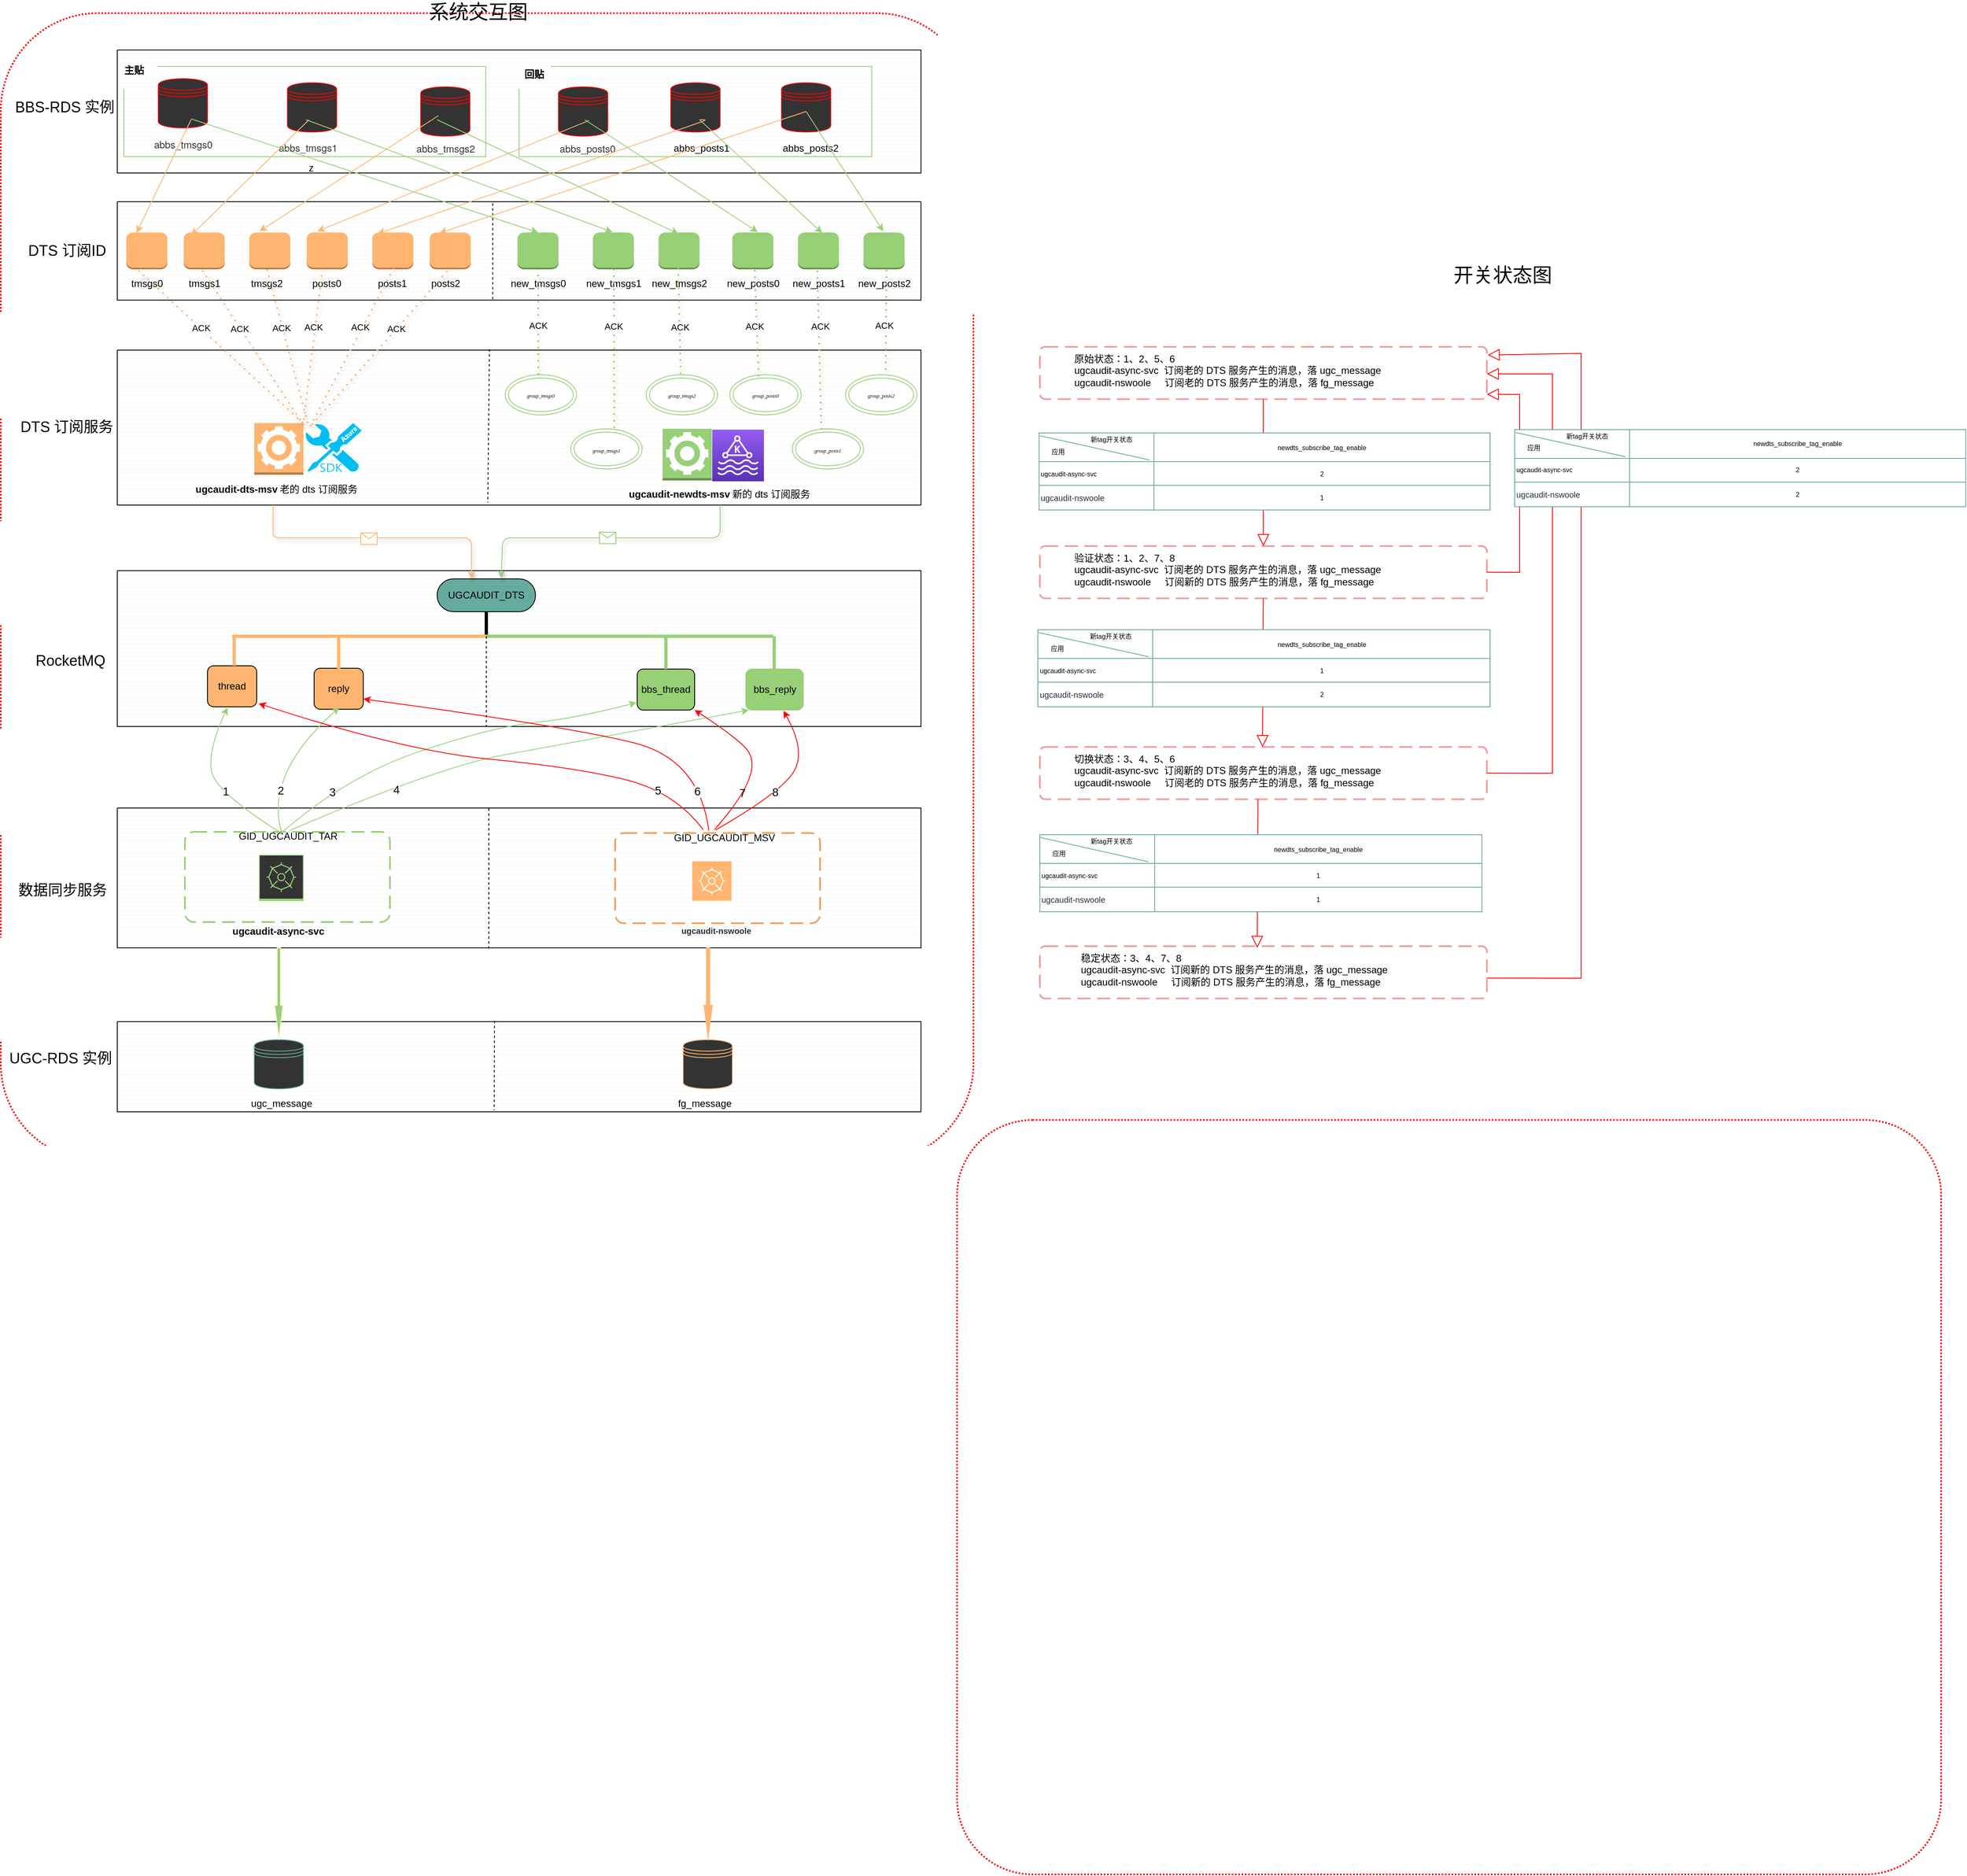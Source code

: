 <mxfile version="15.9.6" type="github" pages="2">
  <diagram id="wFE0QG_FPsp0jaGvCLVb" name="Page-1">
    <mxGraphModel dx="2388" dy="773" grid="1" gridSize="10" guides="1" tooltips="1" connect="1" arrows="1" fold="1" page="1" pageScale="1" pageWidth="850" pageHeight="1100" math="0" shadow="0">
      <root>
        <mxCell id="0" />
        <mxCell id="1" parent="0" />
        <mxCell id="Ohz8SHrbHRsh5rSiHTiS-2" value="" style="verticalLabelPosition=bottom;verticalAlign=top;html=1;shape=mxgraph.basic.patternFillRect;fillStyle=hor;step=5;fillStrokeWidth=0.2;fillStrokeColor=#dddddd;" parent="1" vertex="1">
          <mxGeometry x="-24" y="95" width="980" height="150" as="geometry" />
        </mxCell>
        <mxCell id="Ohz8SHrbHRsh5rSiHTiS-4" value="&lt;font style=&quot;font-size: 18px&quot;&gt;BBS-RDS&amp;nbsp;实例&amp;nbsp;&lt;/font&gt;" style="text;html=1;align=center;verticalAlign=middle;resizable=0;points=[];autosize=1;strokeColor=none;" parent="1" vertex="1">
          <mxGeometry x="-156" y="155" width="140" height="20" as="geometry" />
        </mxCell>
        <mxCell id="Ohz8SHrbHRsh5rSiHTiS-11" value="" style="verticalLabelPosition=bottom;verticalAlign=top;html=1;shape=mxgraph.basic.patternFillRect;fillStyle=hor;step=5;fillStrokeWidth=0.2;fillStrokeColor=#dddddd;" parent="1" vertex="1">
          <mxGeometry x="-24" y="280" width="980" height="120" as="geometry" />
        </mxCell>
        <mxCell id="Ohz8SHrbHRsh5rSiHTiS-18" value="" style="outlineConnect=0;dashed=0;verticalLabelPosition=bottom;verticalAlign=top;align=center;html=1;shape=mxgraph.aws3.instance;fillColor=#97D077;gradientColor=none;" parent="1" vertex="1">
          <mxGeometry x="464" y="317.5" width="50" height="45" as="geometry" />
        </mxCell>
        <mxCell id="Ohz8SHrbHRsh5rSiHTiS-24" value="&lt;font style=&quot;font-size: 18px&quot;&gt;DTS&amp;nbsp;订阅ID&amp;nbsp;&lt;/font&gt;" style="text;html=1;align=center;verticalAlign=middle;resizable=0;points=[];autosize=1;strokeColor=none;" parent="1" vertex="1">
          <mxGeometry x="-143" y="330" width="120" height="20" as="geometry" />
        </mxCell>
        <mxCell id="Ohz8SHrbHRsh5rSiHTiS-25" value="" style="verticalLabelPosition=bottom;verticalAlign=top;html=1;shape=mxgraph.basic.patternFillRect;fillStyle=hor;step=5;fillStrokeWidth=0.2;fillStrokeColor=#dddddd;" parent="1" vertex="1">
          <mxGeometry x="-24" y="460.96" width="980" height="189.04" as="geometry" />
        </mxCell>
        <mxCell id="Ohz8SHrbHRsh5rSiHTiS-26" value="&lt;font style=&quot;font-size: 18px&quot;&gt;DTS&amp;nbsp;订阅服务&lt;/font&gt;" style="text;html=1;align=center;verticalAlign=middle;resizable=0;points=[];autosize=1;strokeColor=none;" parent="1" vertex="1">
          <mxGeometry x="-151" y="545.48" width="130" height="20" as="geometry" />
        </mxCell>
        <mxCell id="Ohz8SHrbHRsh5rSiHTiS-27" value="" style="outlineConnect=0;dashed=0;verticalLabelPosition=bottom;verticalAlign=top;align=center;html=1;shape=mxgraph.aws3.worker;fillColor=#FFB570;gradientColor=none;" parent="1" vertex="1">
          <mxGeometry x="143" y="550" width="60" height="63" as="geometry" />
        </mxCell>
        <mxCell id="Ohz8SHrbHRsh5rSiHTiS-28" value="" style="outlineConnect=0;dashed=0;verticalLabelPosition=bottom;verticalAlign=top;align=center;html=1;shape=mxgraph.aws3.worker;fillColor=#97D077;gradientColor=none;" parent="1" vertex="1">
          <mxGeometry x="641" y="556.98" width="60" height="63" as="geometry" />
        </mxCell>
        <mxCell id="Ohz8SHrbHRsh5rSiHTiS-29" value="" style="endArrow=none;dashed=1;html=1;entryX=0.459;entryY=0;entryDx=0;entryDy=0;entryPerimeter=0;exitX=0.459;exitY=0.992;exitDx=0;exitDy=0;exitPerimeter=0;" parent="1" edge="1">
          <mxGeometry width="50" height="50" relative="1" as="geometry">
            <mxPoint x="433.82" y="399.04" as="sourcePoint" />
            <mxPoint x="433.82" y="280" as="targetPoint" />
          </mxGeometry>
        </mxCell>
        <mxCell id="Ohz8SHrbHRsh5rSiHTiS-30" value="" style="endArrow=none;dashed=1;html=1;exitX=0.459;exitY=-0.008;exitDx=0;exitDy=0;exitPerimeter=0;entryX=0.461;entryY=0.984;entryDx=0;entryDy=0;entryPerimeter=0;" parent="1" target="Ohz8SHrbHRsh5rSiHTiS-25" edge="1">
          <mxGeometry width="50" height="50" relative="1" as="geometry">
            <mxPoint x="429.82" y="460" as="sourcePoint" />
            <mxPoint x="428.84" y="580.96" as="targetPoint" />
          </mxGeometry>
        </mxCell>
        <mxCell id="Ohz8SHrbHRsh5rSiHTiS-36" value="" style="outlineConnect=0;dashed=0;verticalLabelPosition=bottom;verticalAlign=top;align=center;html=1;shape=mxgraph.aws3.instance;fillColor=#97D077;gradientColor=none;" parent="1" vertex="1">
          <mxGeometry x="556" y="317.5" width="50" height="45" as="geometry" />
        </mxCell>
        <mxCell id="Ohz8SHrbHRsh5rSiHTiS-37" value="" style="outlineConnect=0;dashed=0;verticalLabelPosition=bottom;verticalAlign=top;align=center;html=1;shape=mxgraph.aws3.instance;fillColor=#97D077;gradientColor=none;" parent="1" vertex="1">
          <mxGeometry x="636" y="317.5" width="50" height="45" as="geometry" />
        </mxCell>
        <mxCell id="Ohz8SHrbHRsh5rSiHTiS-38" value="" style="outlineConnect=0;dashed=0;verticalLabelPosition=bottom;verticalAlign=top;align=center;html=1;shape=mxgraph.aws3.instance;fillColor=#97D077;gradientColor=none;" parent="1" vertex="1">
          <mxGeometry x="726" y="317.5" width="50" height="45" as="geometry" />
        </mxCell>
        <mxCell id="Ohz8SHrbHRsh5rSiHTiS-39" value="" style="outlineConnect=0;dashed=0;verticalLabelPosition=bottom;verticalAlign=top;align=center;html=1;shape=mxgraph.aws3.instance;fillColor=#97D077;gradientColor=none;" parent="1" vertex="1">
          <mxGeometry x="806" y="317.5" width="50" height="45" as="geometry" />
        </mxCell>
        <mxCell id="Ohz8SHrbHRsh5rSiHTiS-40" value="" style="outlineConnect=0;dashed=0;verticalLabelPosition=bottom;verticalAlign=top;align=center;html=1;shape=mxgraph.aws3.instance;fillColor=#97D077;gradientColor=none;" parent="1" vertex="1">
          <mxGeometry x="886" y="317.5" width="50" height="45" as="geometry" />
        </mxCell>
        <mxCell id="Ohz8SHrbHRsh5rSiHTiS-42" value="" style="outlineConnect=0;dashed=0;verticalLabelPosition=bottom;verticalAlign=top;align=center;html=1;shape=mxgraph.aws3.instance;fillColor=#FFB570;gradientColor=none;" parent="1" vertex="1">
          <mxGeometry x="-13" y="317.5" width="50" height="45" as="geometry" />
        </mxCell>
        <mxCell id="Ohz8SHrbHRsh5rSiHTiS-43" value="" style="outlineConnect=0;dashed=0;verticalLabelPosition=bottom;verticalAlign=top;align=center;html=1;shape=mxgraph.aws3.instance;fillColor=#FFB570;gradientColor=none;" parent="1" vertex="1">
          <mxGeometry x="287" y="317.5" width="50" height="45" as="geometry" />
        </mxCell>
        <mxCell id="Ohz8SHrbHRsh5rSiHTiS-44" value="" style="outlineConnect=0;dashed=0;verticalLabelPosition=bottom;verticalAlign=top;align=center;html=1;shape=mxgraph.aws3.instance;fillColor=#FFB570;gradientColor=none;" parent="1" vertex="1">
          <mxGeometry x="357" y="317.5" width="50" height="45" as="geometry" />
        </mxCell>
        <mxCell id="Ohz8SHrbHRsh5rSiHTiS-45" value="" style="outlineConnect=0;dashed=0;verticalLabelPosition=bottom;verticalAlign=top;align=center;html=1;shape=mxgraph.aws3.instance;fillColor=#FFB570;gradientColor=none;" parent="1" vertex="1">
          <mxGeometry x="207" y="317.5" width="50" height="45" as="geometry" />
        </mxCell>
        <mxCell id="Ohz8SHrbHRsh5rSiHTiS-46" value="" style="outlineConnect=0;dashed=0;verticalLabelPosition=bottom;verticalAlign=top;align=center;html=1;shape=mxgraph.aws3.instance;fillColor=#FFB570;gradientColor=none;" parent="1" vertex="1">
          <mxGeometry x="137" y="317.5" width="50" height="45" as="geometry" />
        </mxCell>
        <mxCell id="Ohz8SHrbHRsh5rSiHTiS-47" value="" style="outlineConnect=0;dashed=0;verticalLabelPosition=bottom;verticalAlign=top;align=center;html=1;shape=mxgraph.aws3.instance;fillColor=#FFB570;gradientColor=none;" parent="1" vertex="1">
          <mxGeometry x="57" y="317.5" width="50" height="45" as="geometry" />
        </mxCell>
        <mxCell id="Ohz8SHrbHRsh5rSiHTiS-48" value="老的 dts&amp;nbsp;订阅服务" style="text;html=1;align=center;verticalAlign=middle;resizable=0;points=[];autosize=1;strokeColor=none;" parent="1" vertex="1">
          <mxGeometry x="166" y="620.98" width="110" height="20" as="geometry" />
        </mxCell>
        <mxCell id="Ohz8SHrbHRsh5rSiHTiS-49" value="&lt;b&gt;ugcaudit-dts-msv&lt;/b&gt;" style="text;html=1;align=center;verticalAlign=middle;resizable=0;points=[];autosize=1;strokeColor=none;" parent="1" vertex="1">
          <mxGeometry x="61" y="620.98" width="120" height="20" as="geometry" />
        </mxCell>
        <mxCell id="Ohz8SHrbHRsh5rSiHTiS-50" value="" style="verticalLabelPosition=bottom;verticalAlign=top;html=1;shape=mxgraph.basic.patternFillRect;fillStyle=hor;step=5;fillStrokeWidth=0.2;fillStrokeColor=#dddddd;strokeColor=#000000;" parent="1" vertex="1">
          <mxGeometry x="-24" y="730" width="980" height="190" as="geometry" />
        </mxCell>
        <mxCell id="Ohz8SHrbHRsh5rSiHTiS-52" value="&lt;font style=&quot;font-size: 18px&quot;&gt;RocketMQ&amp;nbsp;&lt;/font&gt;" style="text;html=1;align=center;verticalAlign=middle;resizable=0;points=[];autosize=1;strokeColor=none;" parent="1" vertex="1">
          <mxGeometry x="-134" y="830" width="110" height="20" as="geometry" />
        </mxCell>
        <mxCell id="Ohz8SHrbHRsh5rSiHTiS-54" value="UGCAUDIT_DTS" style="rounded=1;whiteSpace=wrap;html=1;fillColor=#67AB9F;arcSize=50;" parent="1" vertex="1">
          <mxGeometry x="366" y="740" width="120" height="40" as="geometry" />
        </mxCell>
        <mxCell id="Ohz8SHrbHRsh5rSiHTiS-55" value="thread" style="rounded=1;whiteSpace=wrap;html=1;fillColor=#FFB570;" parent="1" vertex="1">
          <mxGeometry x="86" y="846" width="60" height="50" as="geometry" />
        </mxCell>
        <mxCell id="Ohz8SHrbHRsh5rSiHTiS-57" value="reply" style="rounded=1;whiteSpace=wrap;html=1;fillColor=#FFB570;" parent="1" vertex="1">
          <mxGeometry x="216" y="849" width="60" height="50" as="geometry" />
        </mxCell>
        <mxCell id="Ohz8SHrbHRsh5rSiHTiS-59" value="bbs_reply" style="rounded=1;whiteSpace=wrap;html=1;fillColor=#97D077;strokeColor=#97D077;" parent="1" vertex="1">
          <mxGeometry x="742.5" y="850" width="70" height="50" as="geometry" />
        </mxCell>
        <mxCell id="Ohz8SHrbHRsh5rSiHTiS-60" value="bbs_thread" style="rounded=1;whiteSpace=wrap;html=1;fillColor=#97D077;" parent="1" vertex="1">
          <mxGeometry x="610" y="850" width="70" height="50" as="geometry" />
        </mxCell>
        <mxCell id="Ohz8SHrbHRsh5rSiHTiS-61" value="" style="verticalLabelPosition=bottom;verticalAlign=top;html=1;shape=mxgraph.basic.patternFillRect;fillStyle=hor;step=5;fillStrokeWidth=0.2;fillStrokeColor=#dddddd;" parent="1" vertex="1">
          <mxGeometry x="-24" y="1019.5" width="980" height="170.5" as="geometry" />
        </mxCell>
        <mxCell id="Ohz8SHrbHRsh5rSiHTiS-62" value="&lt;font style=&quot;font-size: 18px&quot;&gt;数据同步服务&lt;/font&gt;" style="text;html=1;align=center;verticalAlign=middle;resizable=0;points=[];autosize=1;strokeColor=none;" parent="1" vertex="1">
          <mxGeometry x="-151" y="1110" width="120" height="20" as="geometry" />
        </mxCell>
        <mxCell id="Ohz8SHrbHRsh5rSiHTiS-64" value="" style="outlineConnect=0;fontColor=#232F3E;gradientColor=none;strokeColor=#ffffff;fillColor=#FFB570;dashed=0;verticalLabelPosition=middle;verticalAlign=bottom;align=center;html=1;whiteSpace=wrap;fontSize=10;fontStyle=1;spacing=3;shape=mxgraph.aws4.productIcon;prIcon=mxgraph.aws4.reserved_instance_reporting;" parent="1" vertex="1">
          <mxGeometry x="676" y="1083.5" width="50" height="76.5" as="geometry" />
        </mxCell>
        <mxCell id="Ohz8SHrbHRsh5rSiHTiS-67" value="" style="endArrow=none;dashed=1;html=1;" parent="1" edge="1">
          <mxGeometry width="50" height="50" relative="1" as="geometry">
            <mxPoint x="429" y="1020" as="sourcePoint" />
            <mxPoint x="429" y="1191" as="targetPoint" />
          </mxGeometry>
        </mxCell>
        <mxCell id="Ohz8SHrbHRsh5rSiHTiS-68" value="&lt;span style=&quot;color: rgb(35 , 47 , 62) ; font-size: 10px&quot;&gt;&lt;b&gt;ugcaudit-nswoole&lt;/b&gt;&lt;/span&gt;" style="text;html=1;align=center;verticalAlign=middle;resizable=0;points=[];autosize=1;strokeColor=none;" parent="1" vertex="1">
          <mxGeometry x="646" y="1158.5" width="120" height="20" as="geometry" />
        </mxCell>
        <mxCell id="Ohz8SHrbHRsh5rSiHTiS-69" value="&lt;b&gt;ugcaudit-async-svc&lt;/b&gt;" style="text;html=1;align=center;verticalAlign=middle;resizable=0;points=[];autosize=1;strokeColor=none;" parent="1" vertex="1">
          <mxGeometry x="107" y="1160" width="130" height="20" as="geometry" />
        </mxCell>
        <mxCell id="Ohz8SHrbHRsh5rSiHTiS-66" value="" style="outlineConnect=0;fontColor=#232F3E;gradientColor=none;strokeColor=#97D077;fillColor=#333333;dashed=0;verticalLabelPosition=middle;verticalAlign=bottom;align=center;html=1;whiteSpace=wrap;fontSize=10;fontStyle=1;spacing=3;shape=mxgraph.aws4.productIcon;prIcon=mxgraph.aws4.reserved_instance_reporting;" parent="1" vertex="1">
          <mxGeometry x="148.75" y="1076.5" width="54.5" height="56.5" as="geometry" />
        </mxCell>
        <mxCell id="Ohz8SHrbHRsh5rSiHTiS-71" value="" style="verticalLabelPosition=bottom;verticalAlign=top;html=1;shape=mxgraph.basic.patternFillRect;fillStyle=hor;step=5;fillStrokeWidth=0.2;fillStrokeColor=#dddddd;strokeColor=#000000;" parent="1" vertex="1">
          <mxGeometry x="-24" y="1280" width="980" height="110" as="geometry" />
        </mxCell>
        <mxCell id="Ohz8SHrbHRsh5rSiHTiS-73" value="&lt;font style=&quot;font-size: 18px&quot;&gt;UGC-RDS 实例&amp;nbsp;&lt;/font&gt;" style="text;html=1;align=center;verticalAlign=middle;resizable=0;points=[];autosize=1;strokeColor=none;" parent="1" vertex="1">
          <mxGeometry x="-166" y="1315" width="150" height="20" as="geometry" />
        </mxCell>
        <mxCell id="Ohz8SHrbHRsh5rSiHTiS-79" value="" style="shape=datastore;whiteSpace=wrap;html=1;strokeColor=#FFB570;fillColor=#333333;" parent="1" vertex="1">
          <mxGeometry x="666" y="1302" width="60" height="60" as="geometry" />
        </mxCell>
        <mxCell id="Ohz8SHrbHRsh5rSiHTiS-80" value="" style="shape=datastore;whiteSpace=wrap;html=1;strokeColor=#FF0000;fillColor=#333333;" parent="1" vertex="1">
          <mxGeometry x="26" y="130" width="60" height="60" as="geometry" />
        </mxCell>
        <mxCell id="Ohz8SHrbHRsh5rSiHTiS-81" value="" style="shape=datastore;whiteSpace=wrap;html=1;strokeColor=#67AB9F;fillColor=#333333;" parent="1" vertex="1">
          <mxGeometry x="143" y="1302" width="60" height="60" as="geometry" />
        </mxCell>
        <mxCell id="Ohz8SHrbHRsh5rSiHTiS-83" value="" style="endArrow=none;dashed=1;html=1;entryX=0.471;entryY=0.982;entryDx=0;entryDy=0;entryPerimeter=0;" parent="1" edge="1">
          <mxGeometry width="50" height="50" relative="1" as="geometry">
            <mxPoint x="436" y="1279" as="sourcePoint" />
            <mxPoint x="435.58" y="1388.02" as="targetPoint" />
          </mxGeometry>
        </mxCell>
        <mxCell id="Ohz8SHrbHRsh5rSiHTiS-84" value="fg_message" style="text;html=1;align=center;verticalAlign=middle;resizable=0;points=[];autosize=1;strokeColor=none;" parent="1" vertex="1">
          <mxGeometry x="651.5" y="1370" width="80" height="20" as="geometry" />
        </mxCell>
        <mxCell id="Ohz8SHrbHRsh5rSiHTiS-85" value="ugc_message" style="text;html=1;align=center;verticalAlign=middle;resizable=0;points=[];autosize=1;strokeColor=none;" parent="1" vertex="1">
          <mxGeometry x="131" y="1370" width="90" height="20" as="geometry" />
        </mxCell>
        <mxCell id="Ohz8SHrbHRsh5rSiHTiS-86" value="" style="shape=datastore;whiteSpace=wrap;html=1;strokeColor=#FF0000;fillColor=#333333;" parent="1" vertex="1">
          <mxGeometry x="183.5" y="135" width="60" height="60" as="geometry" />
        </mxCell>
        <mxCell id="Ohz8SHrbHRsh5rSiHTiS-87" value="" style="shape=datastore;whiteSpace=wrap;html=1;strokeColor=#FF0000;fillColor=#333333;" parent="1" vertex="1">
          <mxGeometry x="786" y="135" width="60" height="60" as="geometry" />
        </mxCell>
        <mxCell id="Ohz8SHrbHRsh5rSiHTiS-88" value="" style="shape=datastore;whiteSpace=wrap;html=1;strokeColor=#FF0000;fillColor=#333333;" parent="1" vertex="1">
          <mxGeometry x="651" y="135" width="60" height="60" as="geometry" />
        </mxCell>
        <mxCell id="Ohz8SHrbHRsh5rSiHTiS-89" value="" style="shape=datastore;whiteSpace=wrap;html=1;strokeColor=#FF0000;fillColor=#333333;" parent="1" vertex="1">
          <mxGeometry x="514" y="140" width="60" height="60" as="geometry" />
        </mxCell>
        <mxCell id="Ohz8SHrbHRsh5rSiHTiS-90" value="" style="shape=datastore;whiteSpace=wrap;html=1;strokeColor=#FF0000;fillColor=#333333;" parent="1" vertex="1">
          <mxGeometry x="346" y="140" width="60" height="60" as="geometry" />
        </mxCell>
        <mxCell id="Ohz8SHrbHRsh5rSiHTiS-92" value="&lt;span style=&quot;color: rgb(51 , 51 , 51) ; font-family: &amp;#34;helvetica neue&amp;#34; , &amp;#34;luxi sans&amp;#34; , &amp;#34;dejavu sans&amp;#34; , &amp;#34;tahoma&amp;#34; , &amp;#34;hiragino sans gb&amp;#34; , &amp;#34;stheiti&amp;#34; , &amp;#34;microsoft yahei&amp;#34; ; font-size: 12px ; font-style: normal ; font-weight: 400 ; letter-spacing: normal ; text-indent: 0px ; text-transform: none ; word-spacing: 0px ; background-color: rgb(255 , 255 , 255) ; display: inline ; float: none&quot;&gt;abbs_posts0&lt;/span&gt;" style="text;html=1;align=center;verticalAlign=middle;resizable=0;points=[];autosize=1;strokeColor=none;" parent="1" vertex="1">
          <mxGeometry x="509" y="205" width="80" height="20" as="geometry" />
        </mxCell>
        <mxCell id="Ohz8SHrbHRsh5rSiHTiS-98" value="abbs_posts1" style="text;html=1;align=center;verticalAlign=middle;resizable=0;points=[];autosize=1;strokeColor=none;" parent="1" vertex="1">
          <mxGeometry x="648" y="205" width="80" height="20" as="geometry" />
        </mxCell>
        <mxCell id="Ohz8SHrbHRsh5rSiHTiS-99" value="abbs_posts2" style="text;html=1;align=center;verticalAlign=middle;resizable=0;points=[];autosize=1;strokeColor=none;" parent="1" vertex="1">
          <mxGeometry x="781" y="205" width="80" height="20" as="geometry" />
        </mxCell>
        <mxCell id="Ohz8SHrbHRsh5rSiHTiS-100" value="&lt;span style=&quot;color: rgb(51 , 51 , 51) ; font-family: &amp;#34;helvetica neue&amp;#34; , &amp;#34;luxi sans&amp;#34; , &amp;#34;dejavu sans&amp;#34; , &amp;#34;tahoma&amp;#34; , &amp;#34;hiragino sans gb&amp;#34; , &amp;#34;stheiti&amp;#34; , &amp;#34;microsoft yahei&amp;#34; ; background-color: rgb(255 , 255 , 255)&quot;&gt;abbs_tmsgs0&lt;/span&gt;" style="text;html=1;align=center;verticalAlign=middle;resizable=0;points=[];autosize=1;strokeColor=none;" parent="1" vertex="1">
          <mxGeometry x="11" y="200" width="90" height="20" as="geometry" />
        </mxCell>
        <mxCell id="Ohz8SHrbHRsh5rSiHTiS-101" value="&lt;span style=&quot;color: rgb(51 , 51 , 51) ; font-family: &amp;#34;helvetica neue&amp;#34; , &amp;#34;luxi sans&amp;#34; , &amp;#34;dejavu sans&amp;#34; , &amp;#34;tahoma&amp;#34; , &amp;#34;hiragino sans gb&amp;#34; , &amp;#34;stheiti&amp;#34; , &amp;#34;microsoft yahei&amp;#34; ; font-size: 12px ; font-style: normal ; font-weight: 400 ; letter-spacing: normal ; text-indent: 0px ; text-transform: none ; word-spacing: 0px ; background-color: rgb(255 , 255 , 255) ; display: inline ; float: none&quot;&gt;abbs_tmsgs1&lt;/span&gt;" style="text;whiteSpace=wrap;html=1;" parent="1" vertex="1">
          <mxGeometry x="171" y="200" width="70" height="30" as="geometry" />
        </mxCell>
        <mxCell id="Ohz8SHrbHRsh5rSiHTiS-102" value="&lt;span style=&quot;color: rgb(51 , 51 , 51) ; font-family: &amp;#34;helvetica neue&amp;#34; , &amp;#34;luxi sans&amp;#34; , &amp;#34;dejavu sans&amp;#34; , &amp;#34;tahoma&amp;#34; , &amp;#34;hiragino sans gb&amp;#34; , &amp;#34;stheiti&amp;#34; , &amp;#34;microsoft yahei&amp;#34; ; background-color: rgb(255 , 255 , 255)&quot;&gt;abbs_tmsgs2&lt;/span&gt;" style="text;html=1;align=center;verticalAlign=middle;resizable=0;points=[];autosize=1;strokeColor=none;" parent="1" vertex="1">
          <mxGeometry x="331" y="205" width="90" height="20" as="geometry" />
        </mxCell>
        <mxCell id="Ohz8SHrbHRsh5rSiHTiS-108" value="z" style="verticalLabelPosition=bottom;verticalAlign=top;html=1;shape=mxgraph.basic.polygon;polyCoords=[[0.09,0],[0.75,0],[0.97,0],[0.97,0.68],[0.97,1],[0,1],[0,0.75],[0,0.25]];polyline=1;fillColor=none;strokeColor=#97D077;" parent="1" vertex="1">
          <mxGeometry x="-16" y="115" width="455" height="110" as="geometry" />
        </mxCell>
        <mxCell id="Ohz8SHrbHRsh5rSiHTiS-109" value="&lt;b&gt;主贴&lt;/b&gt;" style="text;html=1;align=center;verticalAlign=middle;resizable=0;points=[];autosize=1;strokeColor=none;" parent="1" vertex="1">
          <mxGeometry x="-24" y="110" width="40" height="20" as="geometry" />
        </mxCell>
        <mxCell id="Ohz8SHrbHRsh5rSiHTiS-110" value="" style="verticalLabelPosition=bottom;verticalAlign=top;html=1;shape=mxgraph.basic.polygon;polyCoords=[[0.09,0],[0.75,0],[1,0],[1,0.65],[1,1],[0,1],[0,0.75],[0,0.25]];polyline=1;fillColor=none;strokeColor=#97D077;" parent="1" vertex="1">
          <mxGeometry x="466" y="115" width="430" height="110" as="geometry" />
        </mxCell>
        <mxCell id="Ohz8SHrbHRsh5rSiHTiS-111" value="&lt;b&gt;回贴&lt;/b&gt;" style="text;html=1;align=center;verticalAlign=middle;resizable=0;points=[];autosize=1;strokeColor=none;" parent="1" vertex="1">
          <mxGeometry x="464" y="115" width="40" height="20" as="geometry" />
        </mxCell>
        <mxCell id="Ohz8SHrbHRsh5rSiHTiS-113" value="tmsgs1" style="text;html=1;align=center;verticalAlign=middle;resizable=0;points=[];autosize=1;strokeColor=none;" parent="1" vertex="1">
          <mxGeometry x="57" y="370" width="50" height="20" as="geometry" />
        </mxCell>
        <mxCell id="Ohz8SHrbHRsh5rSiHTiS-114" value="tmsgs0" style="text;html=1;align=center;verticalAlign=middle;resizable=0;points=[];autosize=1;strokeColor=none;" parent="1" vertex="1">
          <mxGeometry x="-13" y="370" width="50" height="20" as="geometry" />
        </mxCell>
        <mxCell id="Ohz8SHrbHRsh5rSiHTiS-115" value="posts0" style="text;html=1;align=center;verticalAlign=middle;resizable=0;points=[];autosize=1;strokeColor=none;" parent="1" vertex="1">
          <mxGeometry x="206" y="370" width="50" height="20" as="geometry" />
        </mxCell>
        <mxCell id="Ohz8SHrbHRsh5rSiHTiS-116" value="tmsgs2" style="text;html=1;align=center;verticalAlign=middle;resizable=0;points=[];autosize=1;strokeColor=none;" parent="1" vertex="1">
          <mxGeometry x="133" y="370" width="50" height="20" as="geometry" />
        </mxCell>
        <mxCell id="Ohz8SHrbHRsh5rSiHTiS-118" value="posts2" style="text;html=1;align=center;verticalAlign=middle;resizable=0;points=[];autosize=1;strokeColor=none;" parent="1" vertex="1">
          <mxGeometry x="351" y="370" width="50" height="20" as="geometry" />
        </mxCell>
        <mxCell id="Ohz8SHrbHRsh5rSiHTiS-119" value="posts1" style="text;html=1;align=center;verticalAlign=middle;resizable=0;points=[];autosize=1;strokeColor=none;" parent="1" vertex="1">
          <mxGeometry x="286" y="370" width="50" height="20" as="geometry" />
        </mxCell>
        <mxCell id="Ohz8SHrbHRsh5rSiHTiS-120" value="new_tmsgs2" style="text;html=1;align=center;verticalAlign=middle;resizable=0;points=[];autosize=1;strokeColor=none;" parent="1" vertex="1">
          <mxGeometry x="621" y="370" width="80" height="20" as="geometry" />
        </mxCell>
        <mxCell id="Ohz8SHrbHRsh5rSiHTiS-121" value="new_tmsgs1" style="text;html=1;align=center;verticalAlign=middle;resizable=0;points=[];autosize=1;strokeColor=none;" parent="1" vertex="1">
          <mxGeometry x="541" y="370" width="80" height="20" as="geometry" />
        </mxCell>
        <mxCell id="Ohz8SHrbHRsh5rSiHTiS-122" value="new_tmsgs0" style="text;html=1;align=center;verticalAlign=middle;resizable=0;points=[];autosize=1;strokeColor=none;" parent="1" vertex="1">
          <mxGeometry x="449" y="370" width="80" height="20" as="geometry" />
        </mxCell>
        <mxCell id="Ohz8SHrbHRsh5rSiHTiS-124" value="new_posts2" style="text;html=1;align=center;verticalAlign=middle;resizable=0;points=[];autosize=1;strokeColor=none;" parent="1" vertex="1">
          <mxGeometry x="871" y="370" width="80" height="20" as="geometry" />
        </mxCell>
        <mxCell id="Ohz8SHrbHRsh5rSiHTiS-125" value="new_posts1" style="text;html=1;align=center;verticalAlign=middle;resizable=0;points=[];autosize=1;strokeColor=none;" parent="1" vertex="1">
          <mxGeometry x="791" y="370" width="80" height="20" as="geometry" />
        </mxCell>
        <mxCell id="Ohz8SHrbHRsh5rSiHTiS-126" value="new_posts0" style="text;html=1;align=center;verticalAlign=middle;resizable=0;points=[];autosize=1;strokeColor=none;" parent="1" vertex="1">
          <mxGeometry x="711" y="370" width="80" height="20" as="geometry" />
        </mxCell>
        <mxCell id="Ohz8SHrbHRsh5rSiHTiS-127" value="" style="endArrow=classic;html=1;entryX=0.024;entryY=0.317;entryDx=0;entryDy=0;entryPerimeter=0;fillColor=#7EA6E0;strokeColor=#FFB570;" parent="1" target="Ohz8SHrbHRsh5rSiHTiS-11" edge="1">
          <mxGeometry width="50" height="50" relative="1" as="geometry">
            <mxPoint x="66" y="180" as="sourcePoint" />
            <mxPoint x="13" y="312" as="targetPoint" />
          </mxGeometry>
        </mxCell>
        <mxCell id="Ohz8SHrbHRsh5rSiHTiS-128" value="" style="endArrow=classic;html=1;strokeColor=#FFB570;entryX=0.092;entryY=0.342;entryDx=0;entryDy=0;entryPerimeter=0;" parent="1" target="Ohz8SHrbHRsh5rSiHTiS-11" edge="1">
          <mxGeometry width="50" height="50" relative="1" as="geometry">
            <mxPoint x="209.83" y="180" as="sourcePoint" />
            <mxPoint x="83" y="317" as="targetPoint" />
          </mxGeometry>
        </mxCell>
        <mxCell id="Ohz8SHrbHRsh5rSiHTiS-129" value="" style="endArrow=classic;html=1;strokeColor=#FFB570;entryX=0.177;entryY=0.3;entryDx=0;entryDy=0;entryPerimeter=0;" parent="1" target="Ohz8SHrbHRsh5rSiHTiS-11" edge="1">
          <mxGeometry width="50" height="50" relative="1" as="geometry">
            <mxPoint x="367.66" y="175" as="sourcePoint" />
            <mxPoint x="315.0" y="343" as="targetPoint" />
          </mxGeometry>
        </mxCell>
        <mxCell id="Ohz8SHrbHRsh5rSiHTiS-130" value="" style="endArrow=classic;html=1;exitX=0.587;exitY=0.573;exitDx=0;exitDy=0;exitPerimeter=0;strokeColor=#FFB570;entryX=0.249;entryY=0.3;entryDx=0;entryDy=0;entryPerimeter=0;" parent="1" source="Ohz8SHrbHRsh5rSiHTiS-2" target="Ohz8SHrbHRsh5rSiHTiS-11" edge="1">
          <mxGeometry width="50" height="50" relative="1" as="geometry">
            <mxPoint x="377.66" y="185" as="sourcePoint" />
            <mxPoint x="256" y="320" as="targetPoint" />
          </mxGeometry>
        </mxCell>
        <mxCell id="Ohz8SHrbHRsh5rSiHTiS-131" value="" style="endArrow=classic;html=1;entryX=0.324;entryY=0.325;entryDx=0;entryDy=0;entryPerimeter=0;strokeColor=#FFB570;" parent="1" target="Ohz8SHrbHRsh5rSiHTiS-11" edge="1">
          <mxGeometry width="50" height="50" relative="1" as="geometry">
            <mxPoint x="686" y="180" as="sourcePoint" />
            <mxPoint x="219.5" y="329.75" as="targetPoint" />
            <Array as="points">
              <mxPoint x="696" y="180" />
            </Array>
          </mxGeometry>
        </mxCell>
        <mxCell id="Ohz8SHrbHRsh5rSiHTiS-132" value="" style="endArrow=classic;html=1;entryX=0.401;entryY=0.317;entryDx=0;entryDy=0;entryPerimeter=0;strokeColor=#FFB570;" parent="1" target="Ohz8SHrbHRsh5rSiHTiS-11" edge="1">
          <mxGeometry width="50" height="50" relative="1" as="geometry">
            <mxPoint x="816" y="170" as="sourcePoint" />
            <mxPoint x="299.6" y="331.04" as="targetPoint" />
            <Array as="points">
              <mxPoint x="816" y="170" />
            </Array>
          </mxGeometry>
        </mxCell>
        <mxCell id="Ohz8SHrbHRsh5rSiHTiS-133" value="" style="endArrow=classic;html=1;entryX=0.5;entryY=0;entryDx=0;entryDy=0;entryPerimeter=0;strokeColor=#97D077;" parent="1" target="Ohz8SHrbHRsh5rSiHTiS-18" edge="1">
          <mxGeometry width="50" height="50" relative="1" as="geometry">
            <mxPoint x="66" y="179" as="sourcePoint" />
            <mxPoint x="426" y="290" as="targetPoint" />
          </mxGeometry>
        </mxCell>
        <mxCell id="Ohz8SHrbHRsh5rSiHTiS-134" value="" style="endArrow=classic;html=1;entryX=0.616;entryY=0.308;entryDx=0;entryDy=0;entryPerimeter=0;strokeColor=#97D077;" parent="1" target="Ohz8SHrbHRsh5rSiHTiS-11" edge="1">
          <mxGeometry width="50" height="50" relative="1" as="geometry">
            <mxPoint x="206" y="180" as="sourcePoint" />
            <mxPoint x="484.82" y="332.96" as="targetPoint" />
          </mxGeometry>
        </mxCell>
        <mxCell id="Ohz8SHrbHRsh5rSiHTiS-135" value="" style="endArrow=classic;html=1;entryX=0.698;entryY=0.325;entryDx=0;entryDy=0;entryPerimeter=0;strokeColor=#97D077;" parent="1" target="Ohz8SHrbHRsh5rSiHTiS-11" edge="1">
          <mxGeometry width="50" height="50" relative="1" as="geometry">
            <mxPoint x="366" y="180" as="sourcePoint" />
            <mxPoint x="589.68" y="326.96" as="targetPoint" />
          </mxGeometry>
        </mxCell>
        <mxCell id="Ohz8SHrbHRsh5rSiHTiS-136" value="" style="endArrow=classic;html=1;entryX=0.797;entryY=0.308;entryDx=0;entryDy=0;entryPerimeter=0;strokeColor=#97D077;" parent="1" target="Ohz8SHrbHRsh5rSiHTiS-11" edge="1">
          <mxGeometry width="50" height="50" relative="1" as="geometry">
            <mxPoint x="546" y="180" as="sourcePoint" />
            <mxPoint x="670.04" y="329" as="targetPoint" />
          </mxGeometry>
        </mxCell>
        <mxCell id="Ohz8SHrbHRsh5rSiHTiS-137" value="" style="endArrow=classic;html=1;entryX=0.877;entryY=0.317;entryDx=0;entryDy=0;entryPerimeter=0;strokeColor=#97D077;" parent="1" target="Ohz8SHrbHRsh5rSiHTiS-11" edge="1">
          <mxGeometry width="50" height="50" relative="1" as="geometry">
            <mxPoint x="686" y="180" as="sourcePoint" />
            <mxPoint x="680.04" y="339" as="targetPoint" />
          </mxGeometry>
        </mxCell>
        <mxCell id="Ohz8SHrbHRsh5rSiHTiS-138" value="" style="endArrow=classic;html=1;entryX=0.953;entryY=0.3;entryDx=0;entryDy=0;entryPerimeter=0;strokeColor=#97D077;" parent="1" target="Ohz8SHrbHRsh5rSiHTiS-11" edge="1">
          <mxGeometry width="50" height="50" relative="1" as="geometry">
            <mxPoint x="816" y="170" as="sourcePoint" />
            <mxPoint x="845.46" y="328.04" as="targetPoint" />
          </mxGeometry>
        </mxCell>
        <mxCell id="Ohz8SHrbHRsh5rSiHTiS-142" value="" style="endArrow=none;dashed=1;html=1;dashPattern=1 3;strokeWidth=2;shadow=1;fillColor=#7EA6E0;entryX=0.021;entryY=0.658;entryDx=0;entryDy=0;entryPerimeter=0;exitX=0.231;exitY=0.471;exitDx=0;exitDy=0;exitPerimeter=0;strokeColor=#FFB570;" parent="1" source="Ohz8SHrbHRsh5rSiHTiS-25" target="Ohz8SHrbHRsh5rSiHTiS-11" edge="1">
          <mxGeometry width="50" height="50" relative="1" as="geometry">
            <mxPoint x="171" y="489.46" as="sourcePoint" />
            <mxPoint x="221" y="439.46" as="targetPoint" />
          </mxGeometry>
        </mxCell>
        <mxCell id="Ohz8SHrbHRsh5rSiHTiS-203" value="ACK" style="edgeLabel;html=1;align=center;verticalAlign=middle;resizable=0;points=[];" parent="Ohz8SHrbHRsh5rSiHTiS-142" vertex="1" connectable="0">
          <mxGeometry x="0.187" y="3" relative="1" as="geometry">
            <mxPoint x="-1" y="-5" as="offset" />
          </mxGeometry>
        </mxCell>
        <mxCell id="Ohz8SHrbHRsh5rSiHTiS-143" value="" style="endArrow=none;dashed=1;html=1;dashPattern=1 3;strokeWidth=2;shadow=1;fillColor=#7EA6E0;entryX=0.102;entryY=0.65;entryDx=0;entryDy=0;entryPerimeter=0;exitX=0.232;exitY=0.487;exitDx=0;exitDy=0;exitPerimeter=0;strokeColor=#FFB570;" parent="1" source="Ohz8SHrbHRsh5rSiHTiS-25" target="Ohz8SHrbHRsh5rSiHTiS-11" edge="1">
          <mxGeometry width="50" height="50" relative="1" as="geometry">
            <mxPoint x="176.12" y="497.96" as="sourcePoint" />
            <mxPoint x="6.58" y="368.96" as="targetPoint" />
          </mxGeometry>
        </mxCell>
        <mxCell id="Ohz8SHrbHRsh5rSiHTiS-204" value="ACK" style="edgeLabel;html=1;align=center;verticalAlign=middle;resizable=0;points=[];" parent="Ohz8SHrbHRsh5rSiHTiS-143" vertex="1" connectable="0">
          <mxGeometry x="0.238" y="-1" relative="1" as="geometry">
            <mxPoint x="-1" y="3" as="offset" />
          </mxGeometry>
        </mxCell>
        <mxCell id="Ohz8SHrbHRsh5rSiHTiS-144" value="" style="endArrow=none;dashed=1;html=1;dashPattern=1 3;strokeWidth=2;shadow=1;fillColor=#7EA6E0;entryX=0.185;entryY=0.65;entryDx=0;entryDy=0;entryPerimeter=0;exitX=0.237;exitY=0.471;exitDx=0;exitDy=0;exitPerimeter=0;strokeColor=#FFB570;" parent="1" source="Ohz8SHrbHRsh5rSiHTiS-25" target="Ohz8SHrbHRsh5rSiHTiS-11" edge="1">
          <mxGeometry width="50" height="50" relative="1" as="geometry">
            <mxPoint x="186.12" y="500.027" as="sourcePoint" />
            <mxPoint x="85.96" y="368" as="targetPoint" />
          </mxGeometry>
        </mxCell>
        <mxCell id="Ohz8SHrbHRsh5rSiHTiS-205" value="ACK" style="edgeLabel;html=1;align=center;verticalAlign=middle;resizable=0;points=[];" parent="Ohz8SHrbHRsh5rSiHTiS-144" vertex="1" connectable="0">
          <mxGeometry x="0.164" y="3" relative="1" as="geometry">
            <mxPoint y="-5" as="offset" />
          </mxGeometry>
        </mxCell>
        <mxCell id="Ohz8SHrbHRsh5rSiHTiS-145" value="" style="endArrow=none;dashed=1;html=1;dashPattern=1 3;strokeWidth=2;shadow=1;fillColor=#7EA6E0;entryX=0.256;entryY=0.633;entryDx=0;entryDy=0;entryPerimeter=0;strokeColor=#FFB570;exitX=0.232;exitY=0.45;exitDx=0;exitDy=0;exitPerimeter=0;" parent="1" source="Ohz8SHrbHRsh5rSiHTiS-25" target="Ohz8SHrbHRsh5rSiHTiS-11" edge="1">
          <mxGeometry width="50" height="50" relative="1" as="geometry">
            <mxPoint x="186" y="490" as="sourcePoint" />
            <mxPoint x="167.3" y="368" as="targetPoint" />
          </mxGeometry>
        </mxCell>
        <mxCell id="Ohz8SHrbHRsh5rSiHTiS-206" value="ACK" style="edgeLabel;html=1;align=center;verticalAlign=middle;resizable=0;points=[];" parent="Ohz8SHrbHRsh5rSiHTiS-145" vertex="1" connectable="0">
          <mxGeometry x="0.166" y="2" relative="1" as="geometry">
            <mxPoint y="-2" as="offset" />
          </mxGeometry>
        </mxCell>
        <mxCell id="Ohz8SHrbHRsh5rSiHTiS-146" value="" style="endArrow=none;dashed=1;html=1;dashPattern=1 3;strokeWidth=2;shadow=1;fillColor=#7EA6E0;entryX=0.344;entryY=0.675;entryDx=0;entryDy=0;entryPerimeter=0;strokeColor=#FFB570;exitX=0.24;exitY=0.492;exitDx=0;exitDy=0;exitPerimeter=0;" parent="1" source="Ohz8SHrbHRsh5rSiHTiS-25" target="Ohz8SHrbHRsh5rSiHTiS-11" edge="1">
          <mxGeometry width="50" height="50" relative="1" as="geometry">
            <mxPoint x="186" y="490" as="sourcePoint" />
            <mxPoint x="236.88" y="365.96" as="targetPoint" />
          </mxGeometry>
        </mxCell>
        <mxCell id="Ohz8SHrbHRsh5rSiHTiS-207" value="ACK" style="edgeLabel;html=1;align=center;verticalAlign=middle;resizable=0;points=[];" parent="Ohz8SHrbHRsh5rSiHTiS-146" vertex="1" connectable="0">
          <mxGeometry x="0.163" y="-1" relative="1" as="geometry">
            <mxPoint y="-9" as="offset" />
          </mxGeometry>
        </mxCell>
        <mxCell id="Ohz8SHrbHRsh5rSiHTiS-147" value="" style="endArrow=none;dashed=1;html=1;dashPattern=1 3;strokeWidth=2;shadow=1;fillColor=#7EA6E0;entryX=0.413;entryY=0.683;entryDx=0;entryDy=0;entryPerimeter=0;strokeColor=#FFB570;exitX=0.242;exitY=0.482;exitDx=0;exitDy=0;exitPerimeter=0;" parent="1" source="Ohz8SHrbHRsh5rSiHTiS-25" target="Ohz8SHrbHRsh5rSiHTiS-11" edge="1">
          <mxGeometry width="50" height="50" relative="1" as="geometry">
            <mxPoint x="186" y="490" as="sourcePoint" />
            <mxPoint x="323.12" y="371" as="targetPoint" />
          </mxGeometry>
        </mxCell>
        <mxCell id="Ohz8SHrbHRsh5rSiHTiS-208" value="ACK" style="edgeLabel;html=1;align=center;verticalAlign=middle;resizable=0;points=[];" parent="Ohz8SHrbHRsh5rSiHTiS-147" vertex="1" connectable="0">
          <mxGeometry x="0.192" y="3" relative="1" as="geometry">
            <mxPoint x="5" y="-2" as="offset" />
          </mxGeometry>
        </mxCell>
        <mxCell id="Ohz8SHrbHRsh5rSiHTiS-148" value="&lt;font style=&quot;font-size: 6px&quot; face=&quot;Tahoma&quot;&gt;&lt;i&gt;group_tmsgs0&lt;/i&gt;&lt;/font&gt;" style="ellipse;shape=doubleEllipse;whiteSpace=wrap;html=1;strokeColor=#97D077;fillColor=#FFFFFF;" parent="1" vertex="1">
          <mxGeometry x="449" y="490.96" width="87" height="49.04" as="geometry" />
        </mxCell>
        <mxCell id="Ohz8SHrbHRsh5rSiHTiS-149" value="&lt;font style=&quot;font-size: 6px&quot; face=&quot;Tahoma&quot;&gt;&lt;i&gt;group_tmsgs2&lt;/i&gt;&lt;/font&gt;" style="ellipse;shape=doubleEllipse;whiteSpace=wrap;html=1;strokeColor=#97D077;fillColor=#FFFFFF;" parent="1" vertex="1">
          <mxGeometry x="621" y="490.96" width="87" height="49.04" as="geometry" />
        </mxCell>
        <mxCell id="Ohz8SHrbHRsh5rSiHTiS-150" value="&lt;font style=&quot;font-size: 6px&quot; face=&quot;Tahoma&quot;&gt;&lt;i&gt;group_tmsgs1&lt;/i&gt;&lt;/font&gt;" style="ellipse;shape=doubleEllipse;whiteSpace=wrap;html=1;strokeColor=#97D077;fillColor=#FFFFFF;" parent="1" vertex="1">
          <mxGeometry x="529" y="556.98" width="87" height="49.04" as="geometry" />
        </mxCell>
        <mxCell id="Ohz8SHrbHRsh5rSiHTiS-151" value="&lt;font style=&quot;font-size: 6px&quot; face=&quot;Tahoma&quot;&gt;&lt;i&gt;group_posts0&lt;/i&gt;&lt;/font&gt;" style="ellipse;shape=doubleEllipse;whiteSpace=wrap;html=1;strokeColor=#97D077;fillColor=#FFFFFF;" parent="1" vertex="1">
          <mxGeometry x="723" y="490.96" width="87" height="49.04" as="geometry" />
        </mxCell>
        <mxCell id="Ohz8SHrbHRsh5rSiHTiS-152" value="&lt;font style=&quot;font-size: 6px&quot; face=&quot;Tahoma&quot;&gt;&lt;i&gt;group_posts2&lt;/i&gt;&lt;/font&gt;" style="ellipse;shape=doubleEllipse;whiteSpace=wrap;html=1;strokeColor=#97D077;fillColor=#FFFFFF;" parent="1" vertex="1">
          <mxGeometry x="864" y="490.96" width="87" height="49.04" as="geometry" />
        </mxCell>
        <mxCell id="Ohz8SHrbHRsh5rSiHTiS-153" value="&lt;font style=&quot;font-size: 6px&quot; face=&quot;Tahoma&quot;&gt;&lt;i&gt;group_posts1&lt;/i&gt;&lt;/font&gt;" style="ellipse;shape=doubleEllipse;whiteSpace=wrap;html=1;strokeColor=#97D077;fillColor=#FFFFFF;" parent="1" vertex="1">
          <mxGeometry x="799" y="556.98" width="87" height="49.04" as="geometry" />
        </mxCell>
        <mxCell id="Ohz8SHrbHRsh5rSiHTiS-154" value="" style="endArrow=none;dashed=1;html=1;dashPattern=1 3;strokeWidth=2;shadow=1;fillColor=#7EA6E0;exitX=0.524;exitY=0.159;exitDx=0;exitDy=0;exitPerimeter=0;strokeColor=#97D077;" parent="1" source="Ohz8SHrbHRsh5rSiHTiS-25" target="Ohz8SHrbHRsh5rSiHTiS-18" edge="1">
          <mxGeometry width="50" height="50" relative="1" as="geometry">
            <mxPoint x="449" y="412.5" as="sourcePoint" />
            <mxPoint x="499" y="362.5" as="targetPoint" />
          </mxGeometry>
        </mxCell>
        <mxCell id="Ohz8SHrbHRsh5rSiHTiS-196" value="ACK" style="edgeLabel;html=1;align=center;verticalAlign=middle;resizable=0;points=[];" parent="Ohz8SHrbHRsh5rSiHTiS-154" vertex="1" connectable="0">
          <mxGeometry x="-0.066" y="1" relative="1" as="geometry">
            <mxPoint as="offset" />
          </mxGeometry>
        </mxCell>
        <mxCell id="Ohz8SHrbHRsh5rSiHTiS-155" value="" style="endArrow=none;dashed=1;html=1;dashPattern=1 3;strokeWidth=2;shadow=1;fillColor=#7EA6E0;entryX=0.618;entryY=0.667;entryDx=0;entryDy=0;entryPerimeter=0;exitX=0.609;exitY=-0.02;exitDx=0;exitDy=0;exitPerimeter=0;strokeColor=#97D077;" parent="1" source="Ohz8SHrbHRsh5rSiHTiS-150" target="Ohz8SHrbHRsh5rSiHTiS-11" edge="1">
          <mxGeometry width="50" height="50" relative="1" as="geometry">
            <mxPoint x="576" y="557" as="sourcePoint" />
            <mxPoint x="499.077" y="372.5" as="targetPoint" />
          </mxGeometry>
        </mxCell>
        <mxCell id="Ohz8SHrbHRsh5rSiHTiS-157" value="" style="endArrow=none;dashed=1;html=1;dashPattern=1 3;strokeWidth=2;shadow=1;fillColor=#7EA6E0;exitX=0.701;exitY=0.154;exitDx=0;exitDy=0;exitPerimeter=0;entryX=0.698;entryY=0.667;entryDx=0;entryDy=0;entryPerimeter=0;strokeColor=#97D077;" parent="1" source="Ohz8SHrbHRsh5rSiHTiS-25" target="Ohz8SHrbHRsh5rSiHTiS-11" edge="1">
          <mxGeometry width="50" height="50" relative="1" as="geometry">
            <mxPoint x="499.52" y="501.017" as="sourcePoint" />
            <mxPoint x="499.077" y="372.5" as="targetPoint" />
          </mxGeometry>
        </mxCell>
        <mxCell id="Ohz8SHrbHRsh5rSiHTiS-158" value="" style="endArrow=none;dashed=1;html=1;dashPattern=1 3;strokeWidth=2;shadow=1;fillColor=#7EA6E0;exitX=0.798;exitY=0.169;exitDx=0;exitDy=0;exitPerimeter=0;entryX=0.793;entryY=0.658;entryDx=0;entryDy=0;entryPerimeter=0;strokeColor=#97D077;" parent="1" source="Ohz8SHrbHRsh5rSiHTiS-25" target="Ohz8SHrbHRsh5rSiHTiS-11" edge="1">
          <mxGeometry width="50" height="50" relative="1" as="geometry">
            <mxPoint x="672.98" y="500.072" as="sourcePoint" />
            <mxPoint x="670.04" y="370.04" as="targetPoint" />
          </mxGeometry>
        </mxCell>
        <mxCell id="Ohz8SHrbHRsh5rSiHTiS-159" value="" style="endArrow=none;dashed=1;html=1;dashPattern=1 3;strokeWidth=2;shadow=1;fillColor=#7EA6E0;exitX=0.876;exitY=0.513;exitDx=0;exitDy=0;exitPerimeter=0;entryX=0.871;entryY=0.675;entryDx=0;entryDy=0;entryPerimeter=0;strokeColor=#97D077;" parent="1" source="Ohz8SHrbHRsh5rSiHTiS-25" target="Ohz8SHrbHRsh5rSiHTiS-11" edge="1">
          <mxGeometry width="50" height="50" relative="1" as="geometry">
            <mxPoint x="768.04" y="502.908" as="sourcePoint" />
            <mxPoint x="763.14" y="368.96" as="targetPoint" />
          </mxGeometry>
        </mxCell>
        <mxCell id="Ohz8SHrbHRsh5rSiHTiS-160" value="" style="endArrow=none;dashed=1;html=1;dashPattern=1 3;strokeWidth=2;shadow=1;fillColor=#7EA6E0;exitX=0.956;exitY=0.127;exitDx=0;exitDy=0;exitPerimeter=0;entryX=0.957;entryY=0.675;entryDx=0;entryDy=0;entryPerimeter=0;strokeColor=#97D077;" parent="1" source="Ohz8SHrbHRsh5rSiHTiS-25" target="Ohz8SHrbHRsh5rSiHTiS-11" edge="1">
          <mxGeometry width="50" height="50" relative="1" as="geometry">
            <mxPoint x="768.04" y="502.908" as="sourcePoint" />
            <mxPoint x="763.14" y="368.96" as="targetPoint" />
          </mxGeometry>
        </mxCell>
        <mxCell id="Ohz8SHrbHRsh5rSiHTiS-161" value="&lt;b&gt;ugcaudit-newdts-msv&lt;/b&gt;" style="text;html=1;align=center;verticalAlign=middle;resizable=0;points=[];autosize=1;strokeColor=none;" parent="1" vertex="1">
          <mxGeometry x="591" y="627" width="140" height="20" as="geometry" />
        </mxCell>
        <mxCell id="Ohz8SHrbHRsh5rSiHTiS-162" value="新的 dts&amp;nbsp;订阅服务" style="text;html=1;align=center;verticalAlign=middle;resizable=0;points=[];autosize=1;strokeColor=none;" parent="1" vertex="1">
          <mxGeometry x="718" y="627" width="110" height="20" as="geometry" />
        </mxCell>
        <mxCell id="Ohz8SHrbHRsh5rSiHTiS-171" value="" style="line;strokeWidth=4;direction=south;html=1;perimeter=backbonePerimeter;points=[];outlineConnect=0;fillColor=#FFFFFF;" parent="1" vertex="1">
          <mxGeometry x="421" y="780" width="10" height="30" as="geometry" />
        </mxCell>
        <mxCell id="Ohz8SHrbHRsh5rSiHTiS-172" value="" style="line;strokeWidth=4;html=1;perimeter=backbonePerimeter;points=[];outlineConnect=0;fillColor=#FFFFFF;strokeColor=#FFB570;" parent="1" vertex="1">
          <mxGeometry x="116" y="805" width="310" height="10" as="geometry" />
        </mxCell>
        <mxCell id="Ohz8SHrbHRsh5rSiHTiS-173" value="" style="line;strokeWidth=4;direction=south;html=1;perimeter=backbonePerimeter;points=[];outlineConnect=0;fillColor=#FFFFFF;strokeColor=#FFB570;" parent="1" vertex="1">
          <mxGeometry x="113.5" y="810" width="10" height="36" as="geometry" />
        </mxCell>
        <mxCell id="Ohz8SHrbHRsh5rSiHTiS-174" value="" style="line;strokeWidth=4;direction=south;html=1;perimeter=backbonePerimeter;points=[];outlineConnect=0;fillColor=#FFFFFF;strokeColor=#FFB570;" parent="1" vertex="1">
          <mxGeometry x="241" y="810" width="10" height="40" as="geometry" />
        </mxCell>
        <mxCell id="Ohz8SHrbHRsh5rSiHTiS-177" value="" style="endArrow=classic;html=1;shadow=1;strokeColor=#FFB570;fillColor=#7EA6E0;entryX=0.5;entryY=0;entryDx=0;entryDy=0;" parent="1" edge="1">
          <mxGeometry relative="1" as="geometry">
            <mxPoint x="166" y="650" as="sourcePoint" />
            <mxPoint x="408" y="740" as="targetPoint" />
            <Array as="points">
              <mxPoint x="166" y="650" />
              <mxPoint x="166" y="670" />
              <mxPoint x="166" y="690" />
              <mxPoint x="408" y="690" />
              <mxPoint x="408" y="740" />
            </Array>
          </mxGeometry>
        </mxCell>
        <mxCell id="Ohz8SHrbHRsh5rSiHTiS-178" value="" style="shape=message;html=1;outlineConnect=0;strokeColor=#FFB570;" parent="Ohz8SHrbHRsh5rSiHTiS-177" vertex="1">
          <mxGeometry width="20" height="14" relative="1" as="geometry">
            <mxPoint x="-19" y="-6" as="offset" />
          </mxGeometry>
        </mxCell>
        <mxCell id="Ohz8SHrbHRsh5rSiHTiS-179" value="" style="endArrow=classic;html=1;shadow=1;strokeColor=#97D077;fillColor=#7EA6E0;exitX=0.75;exitY=1;exitDx=0;exitDy=0;exitPerimeter=0;entryX=0.65;entryY=-0.025;entryDx=0;entryDy=0;entryPerimeter=0;" parent="1" source="Ohz8SHrbHRsh5rSiHTiS-25" target="Ohz8SHrbHRsh5rSiHTiS-54" edge="1">
          <mxGeometry relative="1" as="geometry">
            <mxPoint x="696" y="660" as="sourcePoint" />
            <mxPoint x="449" y="734" as="targetPoint" />
            <Array as="points">
              <mxPoint x="711" y="690" />
              <mxPoint x="446" y="690" />
            </Array>
          </mxGeometry>
        </mxCell>
        <mxCell id="Ohz8SHrbHRsh5rSiHTiS-180" value="" style="shape=message;html=1;outlineConnect=0;strokeColor=#97D077;" parent="Ohz8SHrbHRsh5rSiHTiS-179" vertex="1">
          <mxGeometry width="20" height="14" relative="1" as="geometry">
            <mxPoint x="-10" y="-7" as="offset" />
          </mxGeometry>
        </mxCell>
        <mxCell id="Ohz8SHrbHRsh5rSiHTiS-183" value="" style="html=1;shadow=0;dashed=0;align=center;verticalAlign=middle;shape=mxgraph.arrows2.arrow;dy=0.6;dx=40;direction=south;notch=0;strokeColor=#FFB570;fillColor=#FFB570;" parent="1" vertex="1">
          <mxGeometry x="691.5" y="1190" width="10" height="110" as="geometry" />
        </mxCell>
        <mxCell id="Ohz8SHrbHRsh5rSiHTiS-186" value="" style="html=1;shadow=0;dashed=0;align=center;verticalAlign=middle;shape=mxgraph.arrows2.arrow;dy=0.6;dx=40;direction=south;notch=0;strokeColor=#FFF2CC;fillColor=#97D077;" parent="1" vertex="1">
          <mxGeometry x="168" y="1190" width="10" height="110" as="geometry" />
        </mxCell>
        <mxCell id="Ohz8SHrbHRsh5rSiHTiS-192" value="" style="points=[[0,0,0],[0.25,0,0],[0.5,0,0],[0.75,0,0],[1,0,0],[0,1,0],[0.25,1,0],[0.5,1,0],[0.75,1,0],[1,1,0],[0,0.25,0],[0,0.5,0],[0,0.75,0],[1,0.25,0],[1,0.5,0],[1,0.75,0]];outlineConnect=0;fontColor=#232F3E;gradientColor=#945DF2;gradientDirection=north;fillColor=#5A30B5;strokeColor=#ffffff;dashed=0;verticalLabelPosition=bottom;verticalAlign=top;align=center;html=1;fontSize=12;fontStyle=0;aspect=fixed;shape=mxgraph.aws4.resourceIcon;resIcon=mxgraph.aws4.managed_streaming_for_kafka;" parent="1" vertex="1">
          <mxGeometry x="701.5" y="557.98" width="63" height="63" as="geometry" />
        </mxCell>
        <mxCell id="Ohz8SHrbHRsh5rSiHTiS-193" value="" style="verticalLabelPosition=bottom;html=1;verticalAlign=top;align=center;strokeColor=none;fillColor=#00BEF2;shape=mxgraph.azure.azure_sdk;" parent="1" vertex="1">
          <mxGeometry x="205" y="550" width="69" height="60" as="geometry" />
        </mxCell>
        <mxCell id="Ohz8SHrbHRsh5rSiHTiS-197" value="ACK" style="edgeLabel;html=1;align=center;verticalAlign=middle;resizable=0;points=[];" parent="1" vertex="1" connectable="0">
          <mxGeometry x="624.003" y="433.001" as="geometry">
            <mxPoint x="129" y="-1" as="offset" />
          </mxGeometry>
        </mxCell>
        <mxCell id="Ohz8SHrbHRsh5rSiHTiS-198" value="ACK" style="edgeLabel;html=1;align=center;verticalAlign=middle;resizable=0;points=[];" parent="1" vertex="1" connectable="0">
          <mxGeometry x="833.003" y="432.001" as="geometry" />
        </mxCell>
        <mxCell id="Ohz8SHrbHRsh5rSiHTiS-199" value="ACK" style="edgeLabel;html=1;align=center;verticalAlign=middle;resizable=0;points=[];" parent="1" vertex="1" connectable="0">
          <mxGeometry x="514.313" y="455.021" as="geometry">
            <mxPoint x="66" y="-23" as="offset" />
          </mxGeometry>
        </mxCell>
        <mxCell id="Ohz8SHrbHRsh5rSiHTiS-200" value="ACK" style="edgeLabel;html=1;align=center;verticalAlign=middle;resizable=0;points=[];" parent="1" vertex="1" connectable="0">
          <mxGeometry x="633.003" y="436.001" as="geometry">
            <mxPoint x="29" y="-3" as="offset" />
          </mxGeometry>
        </mxCell>
        <mxCell id="Ohz8SHrbHRsh5rSiHTiS-201" value="ACK" style="edgeLabel;html=1;align=center;verticalAlign=middle;resizable=0;points=[];" parent="1" vertex="1" connectable="0">
          <mxGeometry x="876.003" y="454.021" as="geometry">
            <mxPoint x="35" y="-23" as="offset" />
          </mxGeometry>
        </mxCell>
        <mxCell id="Ohz8SHrbHRsh5rSiHTiS-210" value="" style="strokeWidth=2;dashed=0;align=center;fontSize=8;html=1;shape=rect;fillColor=#97D077;" parent="1" vertex="1">
          <mxGeometry x="506" y="1020" as="geometry" />
        </mxCell>
        <mxCell id="Ohz8SHrbHRsh5rSiHTiS-222" value="" style="rounded=1;arcSize=10;dashed=1;strokeColor=#F59D56;fillColor=none;gradientColor=none;dashPattern=8 4;strokeWidth=2;" parent="1" vertex="1">
          <mxGeometry x="583" y="1050" width="250" height="110" as="geometry" />
        </mxCell>
        <mxCell id="Ohz8SHrbHRsh5rSiHTiS-228" value="GID_UGCAUDIT_MSV" style="text;html=1;align=center;verticalAlign=middle;resizable=0;points=[];autosize=1;strokeColor=none;" parent="1" vertex="1">
          <mxGeometry x="646" y="1046" width="140" height="20" as="geometry" />
        </mxCell>
        <mxCell id="Ohz8SHrbHRsh5rSiHTiS-234" value="" style="rounded=1;arcSize=10;dashed=1;strokeColor=#97D077;fillColor=none;gradientColor=none;dashPattern=8 4;strokeWidth=2;" parent="1" vertex="1">
          <mxGeometry x="58.5" y="1048.5" width="250" height="110" as="geometry" />
        </mxCell>
        <mxCell id="Ohz8SHrbHRsh5rSiHTiS-235" value="GID_UGCAUDIT_TAR" style="text;html=1;align=center;verticalAlign=middle;resizable=0;points=[];autosize=1;strokeColor=none;" parent="1" vertex="1">
          <mxGeometry x="113.5" y="1044" width="140" height="20" as="geometry" />
        </mxCell>
        <mxCell id="Ohz8SHrbHRsh5rSiHTiS-242" value="" style="line;strokeWidth=4;html=1;perimeter=backbonePerimeter;points=[];outlineConnect=0;fillColor=#97D077;strokeColor=#97D077;" parent="1" vertex="1">
          <mxGeometry x="426" y="805" width="350" height="10" as="geometry" />
        </mxCell>
        <mxCell id="Ohz8SHrbHRsh5rSiHTiS-243" value="" style="line;strokeWidth=4;direction=south;html=1;perimeter=backbonePerimeter;points=[];outlineConnect=0;fillColor=#97D077;strokeColor=#97D077;" parent="1" vertex="1">
          <mxGeometry x="640" y="810" width="10" height="40" as="geometry" />
        </mxCell>
        <mxCell id="Ohz8SHrbHRsh5rSiHTiS-244" value="" style="line;strokeWidth=4;direction=south;html=1;perimeter=backbonePerimeter;points=[];outlineConnect=0;fillColor=#97D077;strokeColor=#97D077;" parent="1" vertex="1">
          <mxGeometry x="772" y="810" width="10" height="40" as="geometry" />
        </mxCell>
        <mxCell id="Ohz8SHrbHRsh5rSiHTiS-250" value="" style="endArrow=none;dashed=1;html=1;" parent="1" edge="1">
          <mxGeometry width="50" height="50" relative="1" as="geometry">
            <mxPoint x="426" y="810" as="sourcePoint" />
            <mxPoint x="426" y="920" as="targetPoint" />
          </mxGeometry>
        </mxCell>
        <mxCell id="bMjPMDOT4QEHUHXhMEeZ-6" value="" style="rounded=1;arcSize=10;dashed=1;strokeColor=#F19C99;fillColor=none;gradientColor=none;dashPattern=8 4;strokeWidth=2;" parent="1" vertex="1">
          <mxGeometry x="1101" y="456.96" width="545" height="63.75" as="geometry" />
        </mxCell>
        <mxCell id="bMjPMDOT4QEHUHXhMEeZ-8" value="&lt;div&gt;&lt;span&gt;原始状态：1、2、5、6&lt;/span&gt;&lt;/div&gt;&lt;div&gt;&lt;span&gt;ugcaudit-async-svc&amp;nbsp; 订阅老的 DTS 服务产生的消息，落 ugc_message&lt;/span&gt;&lt;/div&gt;&lt;div&gt;&lt;span&gt;ugcaudit-nswoole&amp;nbsp; &amp;nbsp; &amp;nbsp;订阅老的 DTS 服务产生的消息，落 fg_message&lt;/span&gt;&lt;/div&gt;" style="text;html=1;align=left;verticalAlign=middle;resizable=0;points=[];autosize=1;strokeColor=none;" parent="1" vertex="1">
          <mxGeometry x="1141" y="460.71" width="390" height="50" as="geometry" />
        </mxCell>
        <mxCell id="bMjPMDOT4QEHUHXhMEeZ-13" value="" style="rounded=1;arcSize=10;dashed=1;strokeColor=#F19C99;fillColor=none;gradientColor=none;dashPattern=8 4;strokeWidth=2;" parent="1" vertex="1">
          <mxGeometry x="1101" y="700" width="545" height="63.75" as="geometry" />
        </mxCell>
        <mxCell id="bMjPMDOT4QEHUHXhMEeZ-14" value="&lt;div&gt;验证状态：1、2、7、8&lt;/div&gt;&lt;div&gt;ugcaudit-async-svc&amp;nbsp; 订阅老的 DTS 服务产生的消息，落 ugc_message&lt;/div&gt;&lt;div&gt;ugcaudit-nswoole&amp;nbsp; &amp;nbsp; &amp;nbsp;订阅新的 DTS 服务产生的消息，落 fg_message&lt;/div&gt;&lt;div style=&quot;text-align: center&quot;&gt;&lt;/div&gt;" style="text;html=1;align=left;verticalAlign=middle;resizable=0;points=[];autosize=1;strokeColor=none;" parent="1" vertex="1">
          <mxGeometry x="1141" y="703.75" width="390" height="50" as="geometry" />
        </mxCell>
        <mxCell id="bMjPMDOT4QEHUHXhMEeZ-17" value="" style="rounded=1;arcSize=10;dashed=1;strokeColor=#F19C99;fillColor=none;gradientColor=none;dashPattern=8 4;strokeWidth=2;" parent="1" vertex="1">
          <mxGeometry x="1101" y="945" width="545" height="63.75" as="geometry" />
        </mxCell>
        <mxCell id="bMjPMDOT4QEHUHXhMEeZ-18" value="&lt;div&gt;&lt;div&gt;切换状态：3、4、5、6&lt;/div&gt;&lt;div&gt;ugcaudit-async-svc&amp;nbsp; 订阅新的 DTS 服务产生的消息，落 ugc_message&lt;/div&gt;&lt;div&gt;ugcaudit-nswoole&amp;nbsp; &amp;nbsp; &amp;nbsp;订阅老的 DTS 服务产生的消息，落 fg_message&lt;/div&gt;&lt;/div&gt;&lt;div style=&quot;text-align: center&quot;&gt;&lt;/div&gt;" style="text;html=1;align=left;verticalAlign=middle;resizable=0;points=[];autosize=1;strokeColor=none;" parent="1" vertex="1">
          <mxGeometry x="1141" y="948.75" width="390" height="50" as="geometry" />
        </mxCell>
        <mxCell id="bMjPMDOT4QEHUHXhMEeZ-22" value="" style="rounded=1;arcSize=10;dashed=1;strokeColor=#F19C99;fillColor=none;gradientColor=none;dashPattern=8 4;strokeWidth=2;" parent="1" vertex="1">
          <mxGeometry x="1101" y="1188" width="545" height="63.75" as="geometry" />
        </mxCell>
        <mxCell id="bMjPMDOT4QEHUHXhMEeZ-23" value="&lt;div&gt;&lt;div&gt;稳定状态：3、4、7、8&lt;/div&gt;&lt;div&gt;ugcaudit-async-svc&amp;nbsp; 订阅新的 DTS 服务产生的消息，落 ugc_message&lt;/div&gt;&lt;div&gt;ugcaudit-nswoole&amp;nbsp; &amp;nbsp; &amp;nbsp;订阅新的 DTS 服务产生的消息，落 fg_message&lt;/div&gt;&lt;/div&gt;&lt;div style=&quot;text-align: center&quot;&gt;&lt;/div&gt;" style="text;html=1;align=left;verticalAlign=middle;resizable=0;points=[];autosize=1;strokeColor=none;" parent="1" vertex="1">
          <mxGeometry x="1149" y="1191.75" width="390" height="50" as="geometry" />
        </mxCell>
        <mxCell id="YG8s-JpupvvZgUF11DrM-26" value="" style="curved=1;endArrow=classic;html=1;rounded=0;entryX=0.137;entryY=0.879;entryDx=0;entryDy=0;entryPerimeter=0;strokeColor=#97D077;" parent="1" target="Ohz8SHrbHRsh5rSiHTiS-50" edge="1">
          <mxGeometry width="50" height="50" relative="1" as="geometry">
            <mxPoint x="176" y="1050" as="sourcePoint" />
            <mxPoint x="786" y="950" as="targetPoint" />
            <Array as="points">
              <mxPoint x="96" y="1000" />
              <mxPoint x="86" y="950" />
            </Array>
          </mxGeometry>
        </mxCell>
        <mxCell id="YG8s-JpupvvZgUF11DrM-36" value="&lt;font style=&quot;font-size: 14px&quot;&gt;1&lt;/font&gt;" style="edgeLabel;html=1;align=center;verticalAlign=middle;resizable=0;points=[];" parent="YG8s-JpupvvZgUF11DrM-26" vertex="1" connectable="0">
          <mxGeometry x="0.158" relative="1" as="geometry">
            <mxPoint x="16" y="22" as="offset" />
          </mxGeometry>
        </mxCell>
        <mxCell id="YG8s-JpupvvZgUF11DrM-28" value="" style="curved=1;endArrow=classic;html=1;rounded=0;entryX=0.276;entryY=0.889;entryDx=0;entryDy=0;entryPerimeter=0;strokeColor=#97D077;" parent="1" edge="1">
          <mxGeometry width="50" height="50" relative="1" as="geometry">
            <mxPoint x="176" y="1048" as="sourcePoint" />
            <mxPoint x="246.48" y="896.91" as="targetPoint" />
            <Array as="points">
              <mxPoint x="156" y="978" />
            </Array>
          </mxGeometry>
        </mxCell>
        <mxCell id="YG8s-JpupvvZgUF11DrM-37" value="&lt;font style=&quot;font-size: 14px&quot;&gt;2&lt;/font&gt;" style="edgeLabel;html=1;align=center;verticalAlign=middle;resizable=0;points=[];" parent="YG8s-JpupvvZgUF11DrM-28" vertex="1" connectable="0">
          <mxGeometry x="-0.082" y="-15" relative="1" as="geometry">
            <mxPoint x="-3" y="19" as="offset" />
          </mxGeometry>
        </mxCell>
        <mxCell id="YG8s-JpupvvZgUF11DrM-29" value="" style="curved=1;endArrow=classic;html=1;rounded=0;entryX=0.646;entryY=0.847;entryDx=0;entryDy=0;entryPerimeter=0;strokeColor=#97D077;" parent="1" target="Ohz8SHrbHRsh5rSiHTiS-50" edge="1">
          <mxGeometry width="50" height="50" relative="1" as="geometry">
            <mxPoint x="176" y="1050" as="sourcePoint" />
            <mxPoint x="786" y="950" as="targetPoint" />
            <Array as="points">
              <mxPoint x="256" y="980" />
              <mxPoint x="436" y="920" />
              <mxPoint x="536" y="910" />
            </Array>
          </mxGeometry>
        </mxCell>
        <mxCell id="YG8s-JpupvvZgUF11DrM-47" value="&lt;font style=&quot;font-size: 14px&quot;&gt;3&lt;/font&gt;" style="edgeLabel;html=1;align=center;verticalAlign=middle;resizable=0;points=[];" parent="YG8s-JpupvvZgUF11DrM-29" vertex="1" connectable="0">
          <mxGeometry x="-0.504" y="-6" relative="1" as="geometry">
            <mxPoint x="-30" y="17" as="offset" />
          </mxGeometry>
        </mxCell>
        <mxCell id="YG8s-JpupvvZgUF11DrM-30" value="" style="curved=1;endArrow=classic;html=1;rounded=0;exitX=0.518;exitY=0.148;exitDx=0;exitDy=0;exitPerimeter=0;strokeColor=#97D077;" parent="1" source="Ohz8SHrbHRsh5rSiHTiS-235" edge="1">
          <mxGeometry width="50" height="50" relative="1" as="geometry">
            <mxPoint x="736" y="1000" as="sourcePoint" />
            <mxPoint x="746" y="900" as="targetPoint" />
            <Array as="points">
              <mxPoint x="366" y="970" />
              <mxPoint x="526" y="940" />
            </Array>
          </mxGeometry>
        </mxCell>
        <mxCell id="YG8s-JpupvvZgUF11DrM-48" value="&lt;font style=&quot;font-size: 14px&quot;&gt;4&lt;/font&gt;" style="edgeLabel;html=1;align=center;verticalAlign=middle;resizable=0;points=[];" parent="YG8s-JpupvvZgUF11DrM-30" vertex="1" connectable="0">
          <mxGeometry x="-0.433" y="-3" relative="1" as="geometry">
            <mxPoint x="-23" y="12" as="offset" />
          </mxGeometry>
        </mxCell>
        <mxCell id="YG8s-JpupvvZgUF11DrM-31" value="" style="curved=1;endArrow=classic;html=1;rounded=0;exitX=0.745;exitY=0.155;exitDx=0;exitDy=0;exitPerimeter=0;entryX=0.829;entryY=0.9;entryDx=0;entryDy=0;strokeColor=#FF0000;entryPerimeter=0;" parent="1" source="Ohz8SHrbHRsh5rSiHTiS-61" target="Ohz8SHrbHRsh5rSiHTiS-50" edge="1">
          <mxGeometry width="50" height="50" relative="1" as="geometry">
            <mxPoint x="736" y="1000" as="sourcePoint" />
            <mxPoint x="786" y="950" as="targetPoint" />
            <Array as="points">
              <mxPoint x="786" y="1000" />
              <mxPoint x="816" y="950" />
            </Array>
          </mxGeometry>
        </mxCell>
        <mxCell id="YG8s-JpupvvZgUF11DrM-44" value="&lt;font style=&quot;font-size: 14px&quot;&gt;8&lt;/font&gt;" style="edgeLabel;html=1;align=center;verticalAlign=middle;resizable=0;points=[];" parent="YG8s-JpupvvZgUF11DrM-31" vertex="1" connectable="0">
          <mxGeometry x="-0.207" y="2" relative="1" as="geometry">
            <mxPoint x="2" y="-4" as="offset" />
          </mxGeometry>
        </mxCell>
        <mxCell id="YG8s-JpupvvZgUF11DrM-32" value="" style="curved=1;endArrow=classic;html=1;rounded=0;exitX=0.743;exitY=0.155;exitDx=0;exitDy=0;exitPerimeter=0;entryX=1;entryY=1;entryDx=0;entryDy=0;strokeColor=#FF0000;" parent="1" source="Ohz8SHrbHRsh5rSiHTiS-61" target="Ohz8SHrbHRsh5rSiHTiS-60" edge="1">
          <mxGeometry width="50" height="50" relative="1" as="geometry">
            <mxPoint x="736" y="1000" as="sourcePoint" />
            <mxPoint x="786" y="950" as="targetPoint" />
            <Array as="points">
              <mxPoint x="736" y="1010" />
              <mxPoint x="756" y="960" />
              <mxPoint x="726" y="930" />
            </Array>
          </mxGeometry>
        </mxCell>
        <mxCell id="YG8s-JpupvvZgUF11DrM-33" value="" style="curved=1;endArrow=classic;html=1;rounded=0;exitX=0.736;exitY=0.161;exitDx=0;exitDy=0;exitPerimeter=0;entryX=1;entryY=0.75;entryDx=0;entryDy=0;strokeColor=#FF0000;" parent="1" source="Ohz8SHrbHRsh5rSiHTiS-61" target="Ohz8SHrbHRsh5rSiHTiS-57" edge="1">
          <mxGeometry width="50" height="50" relative="1" as="geometry">
            <mxPoint x="736" y="1000" as="sourcePoint" />
            <mxPoint x="786" y="950" as="targetPoint" />
            <Array as="points">
              <mxPoint x="686" y="960" />
              <mxPoint x="526" y="920" />
            </Array>
          </mxGeometry>
        </mxCell>
        <mxCell id="YG8s-JpupvvZgUF11DrM-42" value="&lt;font style=&quot;font-size: 14px&quot;&gt;6&lt;/font&gt;" style="edgeLabel;html=1;align=center;verticalAlign=middle;resizable=0;points=[];" parent="YG8s-JpupvvZgUF11DrM-33" vertex="1" connectable="0">
          <mxGeometry x="-0.783" y="11" relative="1" as="geometry">
            <mxPoint x="3" y="5" as="offset" />
          </mxGeometry>
        </mxCell>
        <mxCell id="YG8s-JpupvvZgUF11DrM-34" value="" style="curved=1;endArrow=classic;html=1;rounded=0;exitX=0.729;exitY=0.155;exitDx=0;exitDy=0;exitPerimeter=0;entryX=0.176;entryY=0.853;entryDx=0;entryDy=0;entryPerimeter=0;strokeColor=#FF0000;" parent="1" source="Ohz8SHrbHRsh5rSiHTiS-61" target="Ohz8SHrbHRsh5rSiHTiS-50" edge="1">
          <mxGeometry width="50" height="50" relative="1" as="geometry">
            <mxPoint x="736" y="1000" as="sourcePoint" />
            <mxPoint x="786" y="950" as="targetPoint" />
            <Array as="points">
              <mxPoint x="656" y="1000" />
              <mxPoint x="536" y="970" />
              <mxPoint x="326" y="950" />
            </Array>
          </mxGeometry>
        </mxCell>
        <mxCell id="YG8s-JpupvvZgUF11DrM-41" value="&lt;font style=&quot;font-size: 14px&quot;&gt;5&lt;/font&gt;" style="edgeLabel;html=1;align=center;verticalAlign=middle;resizable=0;points=[];" parent="YG8s-JpupvvZgUF11DrM-34" vertex="1" connectable="0">
          <mxGeometry x="-0.689" y="2" relative="1" as="geometry">
            <mxPoint x="11" y="4" as="offset" />
          </mxGeometry>
        </mxCell>
        <mxCell id="YG8s-JpupvvZgUF11DrM-43" value="&lt;font style=&quot;font-size: 14px&quot;&gt;7&lt;/font&gt;" style="text;html=1;align=center;verticalAlign=middle;resizable=0;points=[];autosize=1;strokeColor=none;fillColor=none;" parent="1" vertex="1">
          <mxGeometry x="728" y="991" width="20" height="20" as="geometry" />
        </mxCell>
        <mxCell id="YG8s-JpupvvZgUF11DrM-104" value="" style="edgeStyle=none;html=1;endArrow=block;endFill=0;endSize=12;verticalAlign=bottom;rounded=0;fontSize=8;strokeColor=#FF0000;exitX=0.5;exitY=1;exitDx=0;exitDy=0;entryX=0.5;entryY=0;entryDx=0;entryDy=0;" parent="1" source="bMjPMDOT4QEHUHXhMEeZ-6" target="bMjPMDOT4QEHUHXhMEeZ-13" edge="1">
          <mxGeometry width="160" relative="1" as="geometry">
            <mxPoint x="1392" y="820" as="sourcePoint" />
            <mxPoint x="1552" y="820" as="targetPoint" />
          </mxGeometry>
        </mxCell>
        <mxCell id="YG8s-JpupvvZgUF11DrM-105" value="" style="edgeStyle=none;html=1;endArrow=block;endFill=0;endSize=12;verticalAlign=bottom;rounded=0;fontSize=8;strokeColor=#FF0000;exitX=0.5;exitY=1;exitDx=0;exitDy=0;entryX=0.472;entryY=-0.035;entryDx=0;entryDy=0;entryPerimeter=0;" parent="1" edge="1">
          <mxGeometry width="160" relative="1" as="geometry">
            <mxPoint x="1373.42" y="763.75" as="sourcePoint" />
            <mxPoint x="1372.5" y="945.04" as="targetPoint" />
          </mxGeometry>
        </mxCell>
        <mxCell id="YG8s-JpupvvZgUF11DrM-106" value="" style="edgeStyle=none;html=1;endArrow=block;endFill=0;endSize=12;verticalAlign=bottom;rounded=0;fontSize=8;strokeColor=#FF0000;exitX=0.5;exitY=1;exitDx=0;exitDy=0;entryX=0.472;entryY=-0.035;entryDx=0;entryDy=0;entryPerimeter=0;" parent="1" edge="1">
          <mxGeometry width="160" relative="1" as="geometry">
            <mxPoint x="1366.92" y="1008.71" as="sourcePoint" />
            <mxPoint x="1366" y="1190" as="targetPoint" />
          </mxGeometry>
        </mxCell>
        <mxCell id="YG8s-JpupvvZgUF11DrM-113" value="" style="edgeStyle=none;html=1;endArrow=block;endFill=0;endSize=12;verticalAlign=bottom;rounded=0;fontSize=8;strokeColor=#FF0000;exitX=1;exitY=0.5;exitDx=0;exitDy=0;" parent="1" source="bMjPMDOT4QEHUHXhMEeZ-13" edge="1">
          <mxGeometry width="160" relative="1" as="geometry">
            <mxPoint x="1551" y="725.875" as="sourcePoint" />
            <mxPoint x="1646" y="515" as="targetPoint" />
            <Array as="points">
              <mxPoint x="1686" y="732" />
              <mxPoint x="1686" y="620" />
              <mxPoint x="1686" y="515" />
            </Array>
          </mxGeometry>
        </mxCell>
        <mxCell id="YG8s-JpupvvZgUF11DrM-114" value="" style="edgeStyle=none;html=1;endArrow=block;endFill=0;endSize=12;verticalAlign=bottom;rounded=0;fontSize=8;strokeColor=#FF0000;exitX=1;exitY=0.5;exitDx=0;exitDy=0;" parent="1" source="bMjPMDOT4QEHUHXhMEeZ-17" edge="1">
          <mxGeometry width="160" relative="1" as="geometry">
            <mxPoint x="1554" y="968" as="sourcePoint" />
            <mxPoint x="1646" y="490" as="targetPoint" />
            <Array as="points">
              <mxPoint x="1726" y="977" />
              <mxPoint x="1726" y="810" />
              <mxPoint x="1726" y="640" />
              <mxPoint x="1726" y="490" />
            </Array>
          </mxGeometry>
        </mxCell>
        <mxCell id="YG8s-JpupvvZgUF11DrM-115" value="" style="edgeStyle=none;html=1;endArrow=block;endFill=0;endSize=12;verticalAlign=bottom;rounded=0;fontSize=8;strokeColor=#FF0000;exitX=1;exitY=0.5;exitDx=0;exitDy=0;entryX=1.002;entryY=0.157;entryDx=0;entryDy=0;entryPerimeter=0;" parent="1" target="bMjPMDOT4QEHUHXhMEeZ-6" edge="1">
          <mxGeometry width="160" relative="1" as="geometry">
            <mxPoint x="1646" y="1226.875" as="sourcePoint" />
            <mxPoint x="1647.8" y="464.993" as="targetPoint" />
            <Array as="points">
              <mxPoint x="1761" y="1227" />
              <mxPoint x="1761" y="881" />
              <mxPoint x="1761" y="740" />
              <mxPoint x="1761" y="465" />
            </Array>
          </mxGeometry>
        </mxCell>
        <mxCell id="YG8s-JpupvvZgUF11DrM-133" value="" style="shape=table;startSize=0;container=1;collapsible=0;childLayout=tableLayout;fontSize=8;strokeColor=#67AB9F;" parent="1" vertex="1">
          <mxGeometry x="1100" y="562" width="550" height="94.04" as="geometry" />
        </mxCell>
        <mxCell id="YG8s-JpupvvZgUF11DrM-134" value="" style="shape=partialRectangle;collapsible=0;dropTarget=0;pointerEvents=0;fillColor=none;top=0;left=0;bottom=0;right=0;points=[[0,0.5],[1,0.5]];portConstraint=eastwest;fontSize=8;strokeColor=#67AB9F;" parent="YG8s-JpupvvZgUF11DrM-133" vertex="1">
          <mxGeometry width="550" height="35" as="geometry" />
        </mxCell>
        <mxCell id="YG8s-JpupvvZgUF11DrM-135" value="&lt;br&gt;&amp;nbsp; &amp;nbsp; &amp;nbsp; 应用" style="shape=partialRectangle;html=1;whiteSpace=wrap;connectable=0;overflow=hidden;fillColor=none;top=0;left=0;bottom=0;right=0;pointerEvents=1;fontSize=8;strokeColor=#67AB9F;align=left;" parent="YG8s-JpupvvZgUF11DrM-134" vertex="1">
          <mxGeometry width="140" height="35" as="geometry">
            <mxRectangle width="140" height="35" as="alternateBounds" />
          </mxGeometry>
        </mxCell>
        <mxCell id="YG8s-JpupvvZgUF11DrM-136" value="&lt;div style=&quot;text-align: left&quot;&gt;&lt;span style=&quot;font-size: 8px&quot;&gt;newdts_subscribe_tag_enable&lt;/span&gt;&lt;br&gt;&lt;/div&gt;" style="shape=partialRectangle;html=1;whiteSpace=wrap;connectable=0;overflow=hidden;fillColor=none;top=0;left=0;bottom=0;right=0;pointerEvents=1;fontSize=8;strokeColor=#67AB9F;" parent="YG8s-JpupvvZgUF11DrM-134" vertex="1">
          <mxGeometry x="140" width="410" height="35" as="geometry">
            <mxRectangle width="410" height="35" as="alternateBounds" />
          </mxGeometry>
        </mxCell>
        <mxCell id="YG8s-JpupvvZgUF11DrM-140" value="" style="shape=partialRectangle;collapsible=0;dropTarget=0;pointerEvents=0;fillColor=none;top=0;left=0;bottom=0;right=0;points=[[0,0.5],[1,0.5]];portConstraint=eastwest;fontSize=8;strokeColor=#67AB9F;" parent="YG8s-JpupvvZgUF11DrM-133" vertex="1">
          <mxGeometry y="35" width="550" height="29" as="geometry" />
        </mxCell>
        <mxCell id="YG8s-JpupvvZgUF11DrM-141" value="&lt;font style=&quot;font-size: 8px&quot;&gt;ugcaudit-async-svc&lt;/font&gt;" style="shape=partialRectangle;html=1;whiteSpace=wrap;connectable=0;overflow=hidden;fillColor=none;top=0;left=0;bottom=0;right=0;pointerEvents=1;fontSize=8;strokeColor=#67AB9F;align=left;" parent="YG8s-JpupvvZgUF11DrM-140" vertex="1">
          <mxGeometry width="140" height="29" as="geometry">
            <mxRectangle width="140" height="29" as="alternateBounds" />
          </mxGeometry>
        </mxCell>
        <mxCell id="YG8s-JpupvvZgUF11DrM-142" value="2" style="shape=partialRectangle;html=1;whiteSpace=wrap;connectable=0;overflow=hidden;fillColor=none;top=0;left=0;bottom=0;right=0;pointerEvents=1;fontSize=8;strokeColor=#67AB9F;" parent="YG8s-JpupvvZgUF11DrM-140" vertex="1">
          <mxGeometry x="140" width="410" height="29" as="geometry">
            <mxRectangle width="410" height="29" as="alternateBounds" />
          </mxGeometry>
        </mxCell>
        <mxCell id="YG8s-JpupvvZgUF11DrM-146" value="" style="shape=partialRectangle;collapsible=0;dropTarget=0;pointerEvents=0;fillColor=none;top=0;left=0;bottom=0;right=0;points=[[0,0.5],[1,0.5]];portConstraint=eastwest;fontSize=8;strokeColor=#67AB9F;" parent="YG8s-JpupvvZgUF11DrM-133" vertex="1">
          <mxGeometry y="64" width="550" height="30" as="geometry" />
        </mxCell>
        <mxCell id="YG8s-JpupvvZgUF11DrM-147" value="&lt;span style=&quot;color: rgb(35 , 47 , 62) ; font-size: 10px&quot;&gt;ugcaudit-nswoole&lt;/span&gt;" style="shape=partialRectangle;html=1;whiteSpace=wrap;connectable=0;overflow=hidden;fillColor=none;top=0;left=0;bottom=0;right=0;pointerEvents=1;fontSize=8;strokeColor=#67AB9F;align=left;" parent="YG8s-JpupvvZgUF11DrM-146" vertex="1">
          <mxGeometry width="140" height="30" as="geometry">
            <mxRectangle width="140" height="30" as="alternateBounds" />
          </mxGeometry>
        </mxCell>
        <mxCell id="YG8s-JpupvvZgUF11DrM-148" value="1" style="shape=partialRectangle;html=1;whiteSpace=wrap;connectable=0;overflow=hidden;fillColor=none;top=0;left=0;bottom=0;right=0;pointerEvents=1;fontSize=8;strokeColor=#67AB9F;" parent="YG8s-JpupvvZgUF11DrM-146" vertex="1">
          <mxGeometry x="140" width="410" height="30" as="geometry">
            <mxRectangle width="410" height="30" as="alternateBounds" />
          </mxGeometry>
        </mxCell>
        <mxCell id="YG8s-JpupvvZgUF11DrM-159" value="" style="endArrow=none;html=1;rounded=0;fontSize=8;strokeColor=#67AB9F;exitX=0.002;exitY=0.1;exitDx=0;exitDy=0;exitPerimeter=0;entryX=0.245;entryY=-0.069;entryDx=0;entryDy=0;entryPerimeter=0;" parent="YG8s-JpupvvZgUF11DrM-133" source="YG8s-JpupvvZgUF11DrM-134" target="YG8s-JpupvvZgUF11DrM-140" edge="1">
          <mxGeometry width="50" height="50" relative="1" as="geometry">
            <mxPoint x="640" y="-70" as="sourcePoint" />
            <mxPoint x="690" y="-120" as="targetPoint" />
          </mxGeometry>
        </mxCell>
        <mxCell id="YG8s-JpupvvZgUF11DrM-160" value="新tag开关状态" style="edgeLabel;html=1;align=center;verticalAlign=middle;resizable=0;points=[];fontSize=8;" parent="YG8s-JpupvvZgUF11DrM-159" vertex="1" connectable="0">
          <mxGeometry x="0.098" y="3" relative="1" as="geometry">
            <mxPoint x="13" y="-9" as="offset" />
          </mxGeometry>
        </mxCell>
        <mxCell id="YG8s-JpupvvZgUF11DrM-249" value="" style="rounded=1;arcSize=10;dashed=1;fillColor=none;gradientColor=none;dashPattern=1 1;strokeWidth=2;fontSize=8;strokeColor=#FF0000;" parent="1" vertex="1">
          <mxGeometry x="-166" y="50" width="1186" height="1400" as="geometry" />
        </mxCell>
        <mxCell id="YG8s-JpupvvZgUF11DrM-250" value="" style="rounded=1;arcSize=10;dashed=1;fillColor=none;gradientColor=none;dashPattern=1 1;strokeWidth=2;fontSize=8;strokeColor=#FF0000;" parent="1" vertex="1">
          <mxGeometry x="1000" y="1400" width="1200" height="920" as="geometry" />
        </mxCell>
        <mxCell id="YG8s-JpupvvZgUF11DrM-251" value="&lt;font style=&quot;font-size: 24px&quot;&gt;开关状态图&lt;/font&gt;" style="text;html=1;align=center;verticalAlign=middle;resizable=0;points=[];autosize=1;strokeColor=none;fillColor=none;fontSize=8;" parent="1" vertex="1">
          <mxGeometry x="1595" y="360" width="140" height="20" as="geometry" />
        </mxCell>
        <mxCell id="YG8s-JpupvvZgUF11DrM-252" value="系统交互图" style="text;html=1;align=center;verticalAlign=middle;resizable=0;points=[];autosize=1;strokeColor=none;fillColor=none;fontSize=24;" parent="1" vertex="1">
          <mxGeometry x="346" y="34" width="140" height="30" as="geometry" />
        </mxCell>
        <mxCell id="u5_SOMhBQYH4U06xCB0L-58" value="" style="shape=table;startSize=0;container=1;collapsible=0;childLayout=tableLayout;fontSize=8;strokeColor=#67AB9F;" vertex="1" parent="1">
          <mxGeometry x="1098.5" y="802" width="551.5" height="94.04" as="geometry" />
        </mxCell>
        <mxCell id="u5_SOMhBQYH4U06xCB0L-59" value="" style="shape=partialRectangle;collapsible=0;dropTarget=0;pointerEvents=0;fillColor=none;top=0;left=0;bottom=0;right=0;points=[[0,0.5],[1,0.5]];portConstraint=eastwest;fontSize=8;strokeColor=#67AB9F;" vertex="1" parent="u5_SOMhBQYH4U06xCB0L-58">
          <mxGeometry width="551.5" height="35" as="geometry" />
        </mxCell>
        <mxCell id="u5_SOMhBQYH4U06xCB0L-60" value="&lt;br&gt;&amp;nbsp; &amp;nbsp; &amp;nbsp; 应用" style="shape=partialRectangle;html=1;whiteSpace=wrap;connectable=0;overflow=hidden;fillColor=none;top=0;left=0;bottom=0;right=0;pointerEvents=1;fontSize=8;strokeColor=#67AB9F;align=left;" vertex="1" parent="u5_SOMhBQYH4U06xCB0L-59">
          <mxGeometry width="140" height="35" as="geometry">
            <mxRectangle width="140" height="35" as="alternateBounds" />
          </mxGeometry>
        </mxCell>
        <mxCell id="u5_SOMhBQYH4U06xCB0L-61" value="&lt;div style=&quot;text-align: left&quot;&gt;&lt;span style=&quot;font-size: 8px&quot;&gt;newdts_subscribe_tag_enable&lt;/span&gt;&lt;br&gt;&lt;/div&gt;" style="shape=partialRectangle;html=1;whiteSpace=wrap;connectable=0;overflow=hidden;fillColor=none;top=0;left=0;bottom=0;right=0;pointerEvents=1;fontSize=8;strokeColor=#67AB9F;" vertex="1" parent="u5_SOMhBQYH4U06xCB0L-59">
          <mxGeometry x="140" width="412" height="35" as="geometry">
            <mxRectangle width="412" height="35" as="alternateBounds" />
          </mxGeometry>
        </mxCell>
        <mxCell id="u5_SOMhBQYH4U06xCB0L-62" value="" style="shape=partialRectangle;collapsible=0;dropTarget=0;pointerEvents=0;fillColor=none;top=0;left=0;bottom=0;right=0;points=[[0,0.5],[1,0.5]];portConstraint=eastwest;fontSize=8;strokeColor=#67AB9F;" vertex="1" parent="u5_SOMhBQYH4U06xCB0L-58">
          <mxGeometry y="35" width="551.5" height="29" as="geometry" />
        </mxCell>
        <mxCell id="u5_SOMhBQYH4U06xCB0L-63" value="&lt;font style=&quot;font-size: 8px&quot;&gt;ugcaudit-async-svc&lt;/font&gt;" style="shape=partialRectangle;html=1;whiteSpace=wrap;connectable=0;overflow=hidden;fillColor=none;top=0;left=0;bottom=0;right=0;pointerEvents=1;fontSize=8;strokeColor=#67AB9F;align=left;" vertex="1" parent="u5_SOMhBQYH4U06xCB0L-62">
          <mxGeometry width="140" height="29" as="geometry">
            <mxRectangle width="140" height="29" as="alternateBounds" />
          </mxGeometry>
        </mxCell>
        <mxCell id="u5_SOMhBQYH4U06xCB0L-64" value="1" style="shape=partialRectangle;html=1;whiteSpace=wrap;connectable=0;overflow=hidden;fillColor=none;top=0;left=0;bottom=0;right=0;pointerEvents=1;fontSize=8;strokeColor=#67AB9F;" vertex="1" parent="u5_SOMhBQYH4U06xCB0L-62">
          <mxGeometry x="140" width="412" height="29" as="geometry">
            <mxRectangle width="412" height="29" as="alternateBounds" />
          </mxGeometry>
        </mxCell>
        <mxCell id="u5_SOMhBQYH4U06xCB0L-65" value="" style="shape=partialRectangle;collapsible=0;dropTarget=0;pointerEvents=0;fillColor=none;top=0;left=0;bottom=0;right=0;points=[[0,0.5],[1,0.5]];portConstraint=eastwest;fontSize=8;strokeColor=#67AB9F;" vertex="1" parent="u5_SOMhBQYH4U06xCB0L-58">
          <mxGeometry y="64" width="551.5" height="30" as="geometry" />
        </mxCell>
        <mxCell id="u5_SOMhBQYH4U06xCB0L-66" value="&lt;span style=&quot;color: rgb(35 , 47 , 62) ; font-size: 10px&quot;&gt;ugcaudit-nswoole&lt;/span&gt;" style="shape=partialRectangle;html=1;whiteSpace=wrap;connectable=0;overflow=hidden;fillColor=none;top=0;left=0;bottom=0;right=0;pointerEvents=1;fontSize=8;strokeColor=#67AB9F;align=left;" vertex="1" parent="u5_SOMhBQYH4U06xCB0L-65">
          <mxGeometry width="140" height="30" as="geometry">
            <mxRectangle width="140" height="30" as="alternateBounds" />
          </mxGeometry>
        </mxCell>
        <mxCell id="u5_SOMhBQYH4U06xCB0L-67" value="2" style="shape=partialRectangle;html=1;whiteSpace=wrap;connectable=0;overflow=hidden;fillColor=none;top=0;left=0;bottom=0;right=0;pointerEvents=1;fontSize=8;strokeColor=#67AB9F;" vertex="1" parent="u5_SOMhBQYH4U06xCB0L-65">
          <mxGeometry x="140" width="412" height="30" as="geometry">
            <mxRectangle width="412" height="30" as="alternateBounds" />
          </mxGeometry>
        </mxCell>
        <mxCell id="u5_SOMhBQYH4U06xCB0L-68" value="" style="endArrow=none;html=1;rounded=0;fontSize=8;strokeColor=#67AB9F;exitX=0.002;exitY=0.1;exitDx=0;exitDy=0;exitPerimeter=0;entryX=0.245;entryY=-0.069;entryDx=0;entryDy=0;entryPerimeter=0;" edge="1" parent="u5_SOMhBQYH4U06xCB0L-58" source="u5_SOMhBQYH4U06xCB0L-59" target="u5_SOMhBQYH4U06xCB0L-62">
          <mxGeometry width="50" height="50" relative="1" as="geometry">
            <mxPoint x="640" y="-70" as="sourcePoint" />
            <mxPoint x="690" y="-120" as="targetPoint" />
          </mxGeometry>
        </mxCell>
        <mxCell id="u5_SOMhBQYH4U06xCB0L-69" value="新tag开关状态" style="edgeLabel;html=1;align=center;verticalAlign=middle;resizable=0;points=[];fontSize=8;" vertex="1" connectable="0" parent="u5_SOMhBQYH4U06xCB0L-68">
          <mxGeometry x="0.098" y="3" relative="1" as="geometry">
            <mxPoint x="13" y="-9" as="offset" />
          </mxGeometry>
        </mxCell>
        <mxCell id="u5_SOMhBQYH4U06xCB0L-71" value="" style="shape=table;startSize=0;container=1;collapsible=0;childLayout=tableLayout;fontSize=8;strokeColor=#67AB9F;" vertex="1" parent="1">
          <mxGeometry x="1101" y="1052" width="539" height="94.04" as="geometry" />
        </mxCell>
        <mxCell id="u5_SOMhBQYH4U06xCB0L-72" value="" style="shape=partialRectangle;collapsible=0;dropTarget=0;pointerEvents=0;fillColor=none;top=0;left=0;bottom=0;right=0;points=[[0,0.5],[1,0.5]];portConstraint=eastwest;fontSize=8;strokeColor=#67AB9F;" vertex="1" parent="u5_SOMhBQYH4U06xCB0L-71">
          <mxGeometry width="539" height="35" as="geometry" />
        </mxCell>
        <mxCell id="u5_SOMhBQYH4U06xCB0L-73" value="&lt;br&gt;&amp;nbsp; &amp;nbsp; &amp;nbsp; 应用" style="shape=partialRectangle;html=1;whiteSpace=wrap;connectable=0;overflow=hidden;fillColor=none;top=0;left=0;bottom=0;right=0;pointerEvents=1;fontSize=8;strokeColor=#67AB9F;align=left;" vertex="1" parent="u5_SOMhBQYH4U06xCB0L-72">
          <mxGeometry width="140" height="35" as="geometry">
            <mxRectangle width="140" height="35" as="alternateBounds" />
          </mxGeometry>
        </mxCell>
        <mxCell id="u5_SOMhBQYH4U06xCB0L-74" value="&lt;div style=&quot;text-align: left&quot;&gt;&lt;span style=&quot;font-size: 8px&quot;&gt;newdts_subscribe_tag_enable&lt;/span&gt;&lt;br&gt;&lt;/div&gt;" style="shape=partialRectangle;html=1;whiteSpace=wrap;connectable=0;overflow=hidden;fillColor=none;top=0;left=0;bottom=0;right=0;pointerEvents=1;fontSize=8;strokeColor=#67AB9F;" vertex="1" parent="u5_SOMhBQYH4U06xCB0L-72">
          <mxGeometry x="140" width="399" height="35" as="geometry">
            <mxRectangle width="399" height="35" as="alternateBounds" />
          </mxGeometry>
        </mxCell>
        <mxCell id="u5_SOMhBQYH4U06xCB0L-75" value="" style="shape=partialRectangle;collapsible=0;dropTarget=0;pointerEvents=0;fillColor=none;top=0;left=0;bottom=0;right=0;points=[[0,0.5],[1,0.5]];portConstraint=eastwest;fontSize=8;strokeColor=#67AB9F;" vertex="1" parent="u5_SOMhBQYH4U06xCB0L-71">
          <mxGeometry y="35" width="539" height="29" as="geometry" />
        </mxCell>
        <mxCell id="u5_SOMhBQYH4U06xCB0L-76" value="&lt;font style=&quot;font-size: 8px&quot;&gt;ugcaudit-async-svc&lt;/font&gt;" style="shape=partialRectangle;html=1;whiteSpace=wrap;connectable=0;overflow=hidden;fillColor=none;top=0;left=0;bottom=0;right=0;pointerEvents=1;fontSize=8;strokeColor=#67AB9F;align=left;" vertex="1" parent="u5_SOMhBQYH4U06xCB0L-75">
          <mxGeometry width="140" height="29" as="geometry">
            <mxRectangle width="140" height="29" as="alternateBounds" />
          </mxGeometry>
        </mxCell>
        <mxCell id="u5_SOMhBQYH4U06xCB0L-77" value="1" style="shape=partialRectangle;html=1;whiteSpace=wrap;connectable=0;overflow=hidden;fillColor=none;top=0;left=0;bottom=0;right=0;pointerEvents=1;fontSize=8;strokeColor=#67AB9F;" vertex="1" parent="u5_SOMhBQYH4U06xCB0L-75">
          <mxGeometry x="140" width="399" height="29" as="geometry">
            <mxRectangle width="399" height="29" as="alternateBounds" />
          </mxGeometry>
        </mxCell>
        <mxCell id="u5_SOMhBQYH4U06xCB0L-78" value="" style="shape=partialRectangle;collapsible=0;dropTarget=0;pointerEvents=0;fillColor=none;top=0;left=0;bottom=0;right=0;points=[[0,0.5],[1,0.5]];portConstraint=eastwest;fontSize=8;strokeColor=#67AB9F;" vertex="1" parent="u5_SOMhBQYH4U06xCB0L-71">
          <mxGeometry y="64" width="539" height="30" as="geometry" />
        </mxCell>
        <mxCell id="u5_SOMhBQYH4U06xCB0L-79" value="&lt;span style=&quot;color: rgb(35 , 47 , 62) ; font-size: 10px&quot;&gt;ugcaudit-nswoole&lt;/span&gt;" style="shape=partialRectangle;html=1;whiteSpace=wrap;connectable=0;overflow=hidden;fillColor=none;top=0;left=0;bottom=0;right=0;pointerEvents=1;fontSize=8;strokeColor=#67AB9F;align=left;" vertex="1" parent="u5_SOMhBQYH4U06xCB0L-78">
          <mxGeometry width="140" height="30" as="geometry">
            <mxRectangle width="140" height="30" as="alternateBounds" />
          </mxGeometry>
        </mxCell>
        <mxCell id="u5_SOMhBQYH4U06xCB0L-80" value="1" style="shape=partialRectangle;html=1;whiteSpace=wrap;connectable=0;overflow=hidden;fillColor=none;top=0;left=0;bottom=0;right=0;pointerEvents=1;fontSize=8;strokeColor=#67AB9F;" vertex="1" parent="u5_SOMhBQYH4U06xCB0L-78">
          <mxGeometry x="140" width="399" height="30" as="geometry">
            <mxRectangle width="399" height="30" as="alternateBounds" />
          </mxGeometry>
        </mxCell>
        <mxCell id="u5_SOMhBQYH4U06xCB0L-81" value="" style="endArrow=none;html=1;rounded=0;fontSize=8;strokeColor=#67AB9F;exitX=0.002;exitY=0.1;exitDx=0;exitDy=0;exitPerimeter=0;entryX=0.245;entryY=-0.069;entryDx=0;entryDy=0;entryPerimeter=0;" edge="1" parent="u5_SOMhBQYH4U06xCB0L-71" source="u5_SOMhBQYH4U06xCB0L-72" target="u5_SOMhBQYH4U06xCB0L-75">
          <mxGeometry width="50" height="50" relative="1" as="geometry">
            <mxPoint x="640" y="-70" as="sourcePoint" />
            <mxPoint x="690" y="-120" as="targetPoint" />
          </mxGeometry>
        </mxCell>
        <mxCell id="u5_SOMhBQYH4U06xCB0L-82" value="新tag开关状态" style="edgeLabel;html=1;align=center;verticalAlign=middle;resizable=0;points=[];fontSize=8;" vertex="1" connectable="0" parent="u5_SOMhBQYH4U06xCB0L-81">
          <mxGeometry x="0.098" y="3" relative="1" as="geometry">
            <mxPoint x="13" y="-9" as="offset" />
          </mxGeometry>
        </mxCell>
        <mxCell id="u5_SOMhBQYH4U06xCB0L-84" value="" style="shape=table;startSize=0;container=1;collapsible=0;childLayout=tableLayout;fontSize=8;strokeColor=#67AB9F;" vertex="1" parent="1">
          <mxGeometry x="1680" y="557.98" width="550" height="94.04" as="geometry" />
        </mxCell>
        <mxCell id="u5_SOMhBQYH4U06xCB0L-94" value="" style="endArrow=none;html=1;rounded=0;fontSize=8;strokeColor=#67AB9F;exitX=0.002;exitY=0.1;exitDx=0;exitDy=0;exitPerimeter=0;entryX=0.245;entryY=-0.069;entryDx=0;entryDy=0;entryPerimeter=0;" edge="1" parent="u5_SOMhBQYH4U06xCB0L-84" source="u5_SOMhBQYH4U06xCB0L-85" target="u5_SOMhBQYH4U06xCB0L-88">
          <mxGeometry width="50" height="50" relative="1" as="geometry">
            <mxPoint x="640" y="-70" as="sourcePoint" />
            <mxPoint x="690" y="-120" as="targetPoint" />
          </mxGeometry>
        </mxCell>
        <mxCell id="u5_SOMhBQYH4U06xCB0L-95" value="新tag开关状态" style="edgeLabel;html=1;align=center;verticalAlign=middle;resizable=0;points=[];fontSize=8;" vertex="1" connectable="0" parent="u5_SOMhBQYH4U06xCB0L-94">
          <mxGeometry x="0.098" y="3" relative="1" as="geometry">
            <mxPoint x="13" y="-9" as="offset" />
          </mxGeometry>
        </mxCell>
        <mxCell id="u5_SOMhBQYH4U06xCB0L-85" value="" style="shape=partialRectangle;collapsible=0;dropTarget=0;pointerEvents=0;fillColor=none;top=0;left=0;bottom=0;right=0;points=[[0,0.5],[1,0.5]];portConstraint=eastwest;fontSize=8;strokeColor=#67AB9F;" vertex="1" parent="u5_SOMhBQYH4U06xCB0L-84">
          <mxGeometry width="550" height="35" as="geometry" />
        </mxCell>
        <mxCell id="u5_SOMhBQYH4U06xCB0L-86" value="&lt;br&gt;&amp;nbsp; &amp;nbsp; &amp;nbsp; 应用" style="shape=partialRectangle;html=1;whiteSpace=wrap;connectable=0;overflow=hidden;fillColor=none;top=0;left=0;bottom=0;right=0;pointerEvents=1;fontSize=8;strokeColor=#67AB9F;align=left;" vertex="1" parent="u5_SOMhBQYH4U06xCB0L-85">
          <mxGeometry width="140" height="35" as="geometry">
            <mxRectangle width="140" height="35" as="alternateBounds" />
          </mxGeometry>
        </mxCell>
        <mxCell id="u5_SOMhBQYH4U06xCB0L-87" value="&lt;div style=&quot;text-align: left&quot;&gt;&lt;span style=&quot;font-size: 8px&quot;&gt;newdts_subscribe_tag_enable&lt;/span&gt;&lt;br&gt;&lt;/div&gt;" style="shape=partialRectangle;html=1;whiteSpace=wrap;connectable=0;overflow=hidden;fillColor=none;top=0;left=0;bottom=0;right=0;pointerEvents=1;fontSize=8;strokeColor=#67AB9F;" vertex="1" parent="u5_SOMhBQYH4U06xCB0L-85">
          <mxGeometry x="140" width="410" height="35" as="geometry">
            <mxRectangle width="410" height="35" as="alternateBounds" />
          </mxGeometry>
        </mxCell>
        <mxCell id="u5_SOMhBQYH4U06xCB0L-88" value="" style="shape=partialRectangle;collapsible=0;dropTarget=0;pointerEvents=0;fillColor=none;top=0;left=0;bottom=0;right=0;points=[[0,0.5],[1,0.5]];portConstraint=eastwest;fontSize=8;strokeColor=#67AB9F;" vertex="1" parent="u5_SOMhBQYH4U06xCB0L-84">
          <mxGeometry y="35" width="550" height="29" as="geometry" />
        </mxCell>
        <mxCell id="u5_SOMhBQYH4U06xCB0L-89" value="&lt;font style=&quot;font-size: 8px&quot;&gt;ugcaudit-async-svc&lt;/font&gt;" style="shape=partialRectangle;html=1;whiteSpace=wrap;connectable=0;overflow=hidden;fillColor=none;top=0;left=0;bottom=0;right=0;pointerEvents=1;fontSize=8;strokeColor=#67AB9F;align=left;" vertex="1" parent="u5_SOMhBQYH4U06xCB0L-88">
          <mxGeometry width="140" height="29" as="geometry">
            <mxRectangle width="140" height="29" as="alternateBounds" />
          </mxGeometry>
        </mxCell>
        <mxCell id="u5_SOMhBQYH4U06xCB0L-90" value="2" style="shape=partialRectangle;html=1;whiteSpace=wrap;connectable=0;overflow=hidden;fillColor=none;top=0;left=0;bottom=0;right=0;pointerEvents=1;fontSize=8;strokeColor=#67AB9F;" vertex="1" parent="u5_SOMhBQYH4U06xCB0L-88">
          <mxGeometry x="140" width="410" height="29" as="geometry">
            <mxRectangle width="410" height="29" as="alternateBounds" />
          </mxGeometry>
        </mxCell>
        <mxCell id="u5_SOMhBQYH4U06xCB0L-91" value="" style="shape=partialRectangle;collapsible=0;dropTarget=0;pointerEvents=0;fillColor=none;top=0;left=0;bottom=0;right=0;points=[[0,0.5],[1,0.5]];portConstraint=eastwest;fontSize=8;strokeColor=#67AB9F;" vertex="1" parent="u5_SOMhBQYH4U06xCB0L-84">
          <mxGeometry y="64" width="550" height="30" as="geometry" />
        </mxCell>
        <mxCell id="u5_SOMhBQYH4U06xCB0L-92" value="&lt;span style=&quot;color: rgb(35 , 47 , 62) ; font-size: 10px&quot;&gt;ugcaudit-nswoole&lt;/span&gt;" style="shape=partialRectangle;html=1;whiteSpace=wrap;connectable=0;overflow=hidden;fillColor=none;top=0;left=0;bottom=0;right=0;pointerEvents=1;fontSize=8;strokeColor=#67AB9F;align=left;" vertex="1" parent="u5_SOMhBQYH4U06xCB0L-91">
          <mxGeometry width="140" height="30" as="geometry">
            <mxRectangle width="140" height="30" as="alternateBounds" />
          </mxGeometry>
        </mxCell>
        <mxCell id="u5_SOMhBQYH4U06xCB0L-93" value="2" style="shape=partialRectangle;html=1;whiteSpace=wrap;connectable=0;overflow=hidden;fillColor=none;top=0;left=0;bottom=0;right=0;pointerEvents=1;fontSize=8;strokeColor=#67AB9F;" vertex="1" parent="u5_SOMhBQYH4U06xCB0L-91">
          <mxGeometry x="140" width="410" height="30" as="geometry">
            <mxRectangle width="410" height="30" as="alternateBounds" />
          </mxGeometry>
        </mxCell>
      </root>
    </mxGraphModel>
  </diagram>
  <diagram id="a_R4dprvvvWZON7XjZv9" name="Page-2">
    <mxGraphModel dx="1666" dy="771" grid="1" gridSize="10" guides="1" tooltips="1" connect="1" arrows="1" fold="1" page="1" pageScale="1" pageWidth="827" pageHeight="1169" math="0" shadow="0">
      <root>
        <mxCell id="UM_XCpO0nFCRy5V8yX3W-0" />
        <mxCell id="UM_XCpO0nFCRy5V8yX3W-1" parent="UM_XCpO0nFCRy5V8yX3W-0" />
        <mxCell id="MQwDvbhItzKPoMAKEqBZ-0" value="" style="rounded=1;arcSize=10;dashed=1;strokeColor=#97D077;fillColor=none;gradientColor=none;dashPattern=8 4;strokeWidth=2;" vertex="1" parent="UM_XCpO0nFCRy5V8yX3W-1">
          <mxGeometry x="135" y="1046.5" width="250" height="110" as="geometry" />
        </mxCell>
      </root>
    </mxGraphModel>
  </diagram>
</mxfile>
